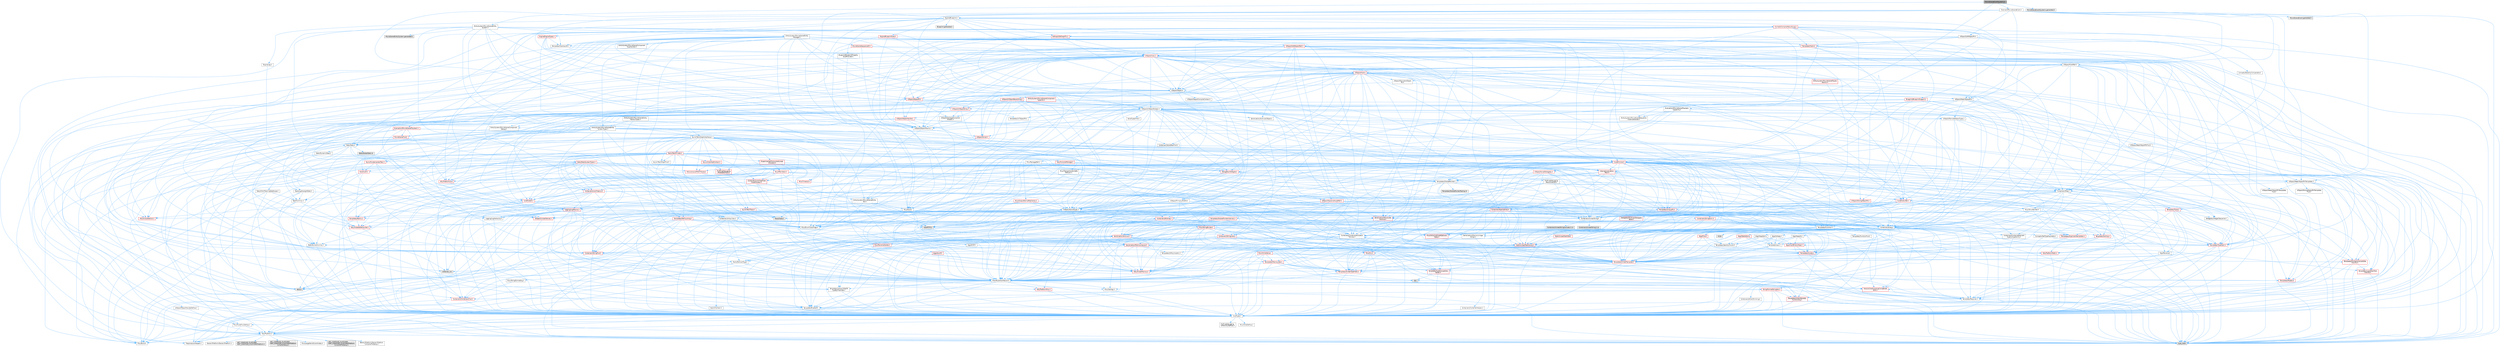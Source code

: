 digraph "MovieSceneEventSystems.h"
{
 // INTERACTIVE_SVG=YES
 // LATEX_PDF_SIZE
  bgcolor="transparent";
  edge [fontname=Helvetica,fontsize=10,labelfontname=Helvetica,labelfontsize=10];
  node [fontname=Helvetica,fontsize=10,shape=box,height=0.2,width=0.4];
  Node1 [id="Node000001",label="MovieSceneEventSystems.h",height=0.2,width=0.4,color="gray40", fillcolor="grey60", style="filled", fontcolor="black",tooltip=" "];
  Node1 -> Node2 [id="edge1_Node000001_Node000002",color="steelblue1",style="solid",tooltip=" "];
  Node2 [id="Node000002",label="EntitySystem/MovieSceneEntity\lSystem.h",height=0.2,width=0.4,color="grey40", fillcolor="white", style="filled",URL="$dd/d4b/MovieSceneEntitySystem_8h.html",tooltip=" "];
  Node2 -> Node3 [id="edge2_Node000002_Node000003",color="steelblue1",style="solid",tooltip=" "];
  Node3 [id="Node000003",label="Async/TaskGraphInterfaces.h",height=0.2,width=0.4,color="grey40", fillcolor="white", style="filled",URL="$d2/d4c/TaskGraphInterfaces_8h.html",tooltip=" "];
  Node3 -> Node4 [id="edge3_Node000003_Node000004",color="steelblue1",style="solid",tooltip=" "];
  Node4 [id="Node000004",label="CoreTypes.h",height=0.2,width=0.4,color="grey40", fillcolor="white", style="filled",URL="$dc/dec/CoreTypes_8h.html",tooltip=" "];
  Node4 -> Node5 [id="edge4_Node000004_Node000005",color="steelblue1",style="solid",tooltip=" "];
  Node5 [id="Node000005",label="HAL/Platform.h",height=0.2,width=0.4,color="grey40", fillcolor="white", style="filled",URL="$d9/dd0/Platform_8h.html",tooltip=" "];
  Node5 -> Node6 [id="edge5_Node000005_Node000006",color="steelblue1",style="solid",tooltip=" "];
  Node6 [id="Node000006",label="Misc/Build.h",height=0.2,width=0.4,color="grey40", fillcolor="white", style="filled",URL="$d3/dbb/Build_8h.html",tooltip=" "];
  Node5 -> Node7 [id="edge6_Node000005_Node000007",color="steelblue1",style="solid",tooltip=" "];
  Node7 [id="Node000007",label="Misc/LargeWorldCoordinates.h",height=0.2,width=0.4,color="grey40", fillcolor="white", style="filled",URL="$d2/dcb/LargeWorldCoordinates_8h.html",tooltip=" "];
  Node5 -> Node8 [id="edge7_Node000005_Node000008",color="steelblue1",style="solid",tooltip=" "];
  Node8 [id="Node000008",label="type_traits",height=0.2,width=0.4,color="grey60", fillcolor="#E0E0E0", style="filled",tooltip=" "];
  Node5 -> Node9 [id="edge8_Node000005_Node000009",color="steelblue1",style="solid",tooltip=" "];
  Node9 [id="Node000009",label="PreprocessorHelpers.h",height=0.2,width=0.4,color="grey40", fillcolor="white", style="filled",URL="$db/ddb/PreprocessorHelpers_8h.html",tooltip=" "];
  Node5 -> Node10 [id="edge9_Node000005_Node000010",color="steelblue1",style="solid",tooltip=" "];
  Node10 [id="Node000010",label="UBT_COMPILED_PLATFORM\l/UBT_COMPILED_PLATFORMPlatform\lCompilerPreSetup.h",height=0.2,width=0.4,color="grey60", fillcolor="#E0E0E0", style="filled",tooltip=" "];
  Node5 -> Node11 [id="edge10_Node000005_Node000011",color="steelblue1",style="solid",tooltip=" "];
  Node11 [id="Node000011",label="GenericPlatform/GenericPlatform\lCompilerPreSetup.h",height=0.2,width=0.4,color="grey40", fillcolor="white", style="filled",URL="$d9/dc8/GenericPlatformCompilerPreSetup_8h.html",tooltip=" "];
  Node5 -> Node12 [id="edge11_Node000005_Node000012",color="steelblue1",style="solid",tooltip=" "];
  Node12 [id="Node000012",label="GenericPlatform/GenericPlatform.h",height=0.2,width=0.4,color="grey40", fillcolor="white", style="filled",URL="$d6/d84/GenericPlatform_8h.html",tooltip=" "];
  Node5 -> Node13 [id="edge12_Node000005_Node000013",color="steelblue1",style="solid",tooltip=" "];
  Node13 [id="Node000013",label="UBT_COMPILED_PLATFORM\l/UBT_COMPILED_PLATFORMPlatform.h",height=0.2,width=0.4,color="grey60", fillcolor="#E0E0E0", style="filled",tooltip=" "];
  Node5 -> Node14 [id="edge13_Node000005_Node000014",color="steelblue1",style="solid",tooltip=" "];
  Node14 [id="Node000014",label="UBT_COMPILED_PLATFORM\l/UBT_COMPILED_PLATFORMPlatform\lCompilerSetup.h",height=0.2,width=0.4,color="grey60", fillcolor="#E0E0E0", style="filled",tooltip=" "];
  Node4 -> Node15 [id="edge14_Node000004_Node000015",color="steelblue1",style="solid",tooltip=" "];
  Node15 [id="Node000015",label="ProfilingDebugging\l/UMemoryDefines.h",height=0.2,width=0.4,color="grey40", fillcolor="white", style="filled",URL="$d2/da2/UMemoryDefines_8h.html",tooltip=" "];
  Node4 -> Node16 [id="edge15_Node000004_Node000016",color="steelblue1",style="solid",tooltip=" "];
  Node16 [id="Node000016",label="Misc/CoreMiscDefines.h",height=0.2,width=0.4,color="grey40", fillcolor="white", style="filled",URL="$da/d38/CoreMiscDefines_8h.html",tooltip=" "];
  Node16 -> Node5 [id="edge16_Node000016_Node000005",color="steelblue1",style="solid",tooltip=" "];
  Node16 -> Node9 [id="edge17_Node000016_Node000009",color="steelblue1",style="solid",tooltip=" "];
  Node4 -> Node17 [id="edge18_Node000004_Node000017",color="steelblue1",style="solid",tooltip=" "];
  Node17 [id="Node000017",label="Misc/CoreDefines.h",height=0.2,width=0.4,color="grey40", fillcolor="white", style="filled",URL="$d3/dd2/CoreDefines_8h.html",tooltip=" "];
  Node3 -> Node18 [id="edge19_Node000003_Node000018",color="steelblue1",style="solid",tooltip=" "];
  Node18 [id="Node000018",label="Misc/AssertionMacros.h",height=0.2,width=0.4,color="grey40", fillcolor="white", style="filled",URL="$d0/dfa/AssertionMacros_8h.html",tooltip=" "];
  Node18 -> Node4 [id="edge20_Node000018_Node000004",color="steelblue1",style="solid",tooltip=" "];
  Node18 -> Node5 [id="edge21_Node000018_Node000005",color="steelblue1",style="solid",tooltip=" "];
  Node18 -> Node19 [id="edge22_Node000018_Node000019",color="steelblue1",style="solid",tooltip=" "];
  Node19 [id="Node000019",label="HAL/PlatformMisc.h",height=0.2,width=0.4,color="red", fillcolor="#FFF0F0", style="filled",URL="$d0/df5/PlatformMisc_8h.html",tooltip=" "];
  Node19 -> Node4 [id="edge23_Node000019_Node000004",color="steelblue1",style="solid",tooltip=" "];
  Node18 -> Node9 [id="edge24_Node000018_Node000009",color="steelblue1",style="solid",tooltip=" "];
  Node18 -> Node55 [id="edge25_Node000018_Node000055",color="steelblue1",style="solid",tooltip=" "];
  Node55 [id="Node000055",label="Templates/EnableIf.h",height=0.2,width=0.4,color="grey40", fillcolor="white", style="filled",URL="$d7/d60/EnableIf_8h.html",tooltip=" "];
  Node55 -> Node4 [id="edge26_Node000055_Node000004",color="steelblue1",style="solid",tooltip=" "];
  Node18 -> Node56 [id="edge27_Node000018_Node000056",color="steelblue1",style="solid",tooltip=" "];
  Node56 [id="Node000056",label="Templates/IsArrayOrRefOf\lTypeByPredicate.h",height=0.2,width=0.4,color="grey40", fillcolor="white", style="filled",URL="$d6/da1/IsArrayOrRefOfTypeByPredicate_8h.html",tooltip=" "];
  Node56 -> Node4 [id="edge28_Node000056_Node000004",color="steelblue1",style="solid",tooltip=" "];
  Node18 -> Node57 [id="edge29_Node000018_Node000057",color="steelblue1",style="solid",tooltip=" "];
  Node57 [id="Node000057",label="Templates/IsValidVariadic\lFunctionArg.h",height=0.2,width=0.4,color="red", fillcolor="#FFF0F0", style="filled",URL="$d0/dc8/IsValidVariadicFunctionArg_8h.html",tooltip=" "];
  Node57 -> Node4 [id="edge30_Node000057_Node000004",color="steelblue1",style="solid",tooltip=" "];
  Node57 -> Node8 [id="edge31_Node000057_Node000008",color="steelblue1",style="solid",tooltip=" "];
  Node18 -> Node59 [id="edge32_Node000018_Node000059",color="steelblue1",style="solid",tooltip=" "];
  Node59 [id="Node000059",label="Traits/IsCharEncodingCompatible\lWith.h",height=0.2,width=0.4,color="red", fillcolor="#FFF0F0", style="filled",URL="$df/dd1/IsCharEncodingCompatibleWith_8h.html",tooltip=" "];
  Node59 -> Node8 [id="edge33_Node000059_Node000008",color="steelblue1",style="solid",tooltip=" "];
  Node18 -> Node61 [id="edge34_Node000018_Node000061",color="steelblue1",style="solid",tooltip=" "];
  Node61 [id="Node000061",label="Misc/VarArgs.h",height=0.2,width=0.4,color="grey40", fillcolor="white", style="filled",URL="$d5/d6f/VarArgs_8h.html",tooltip=" "];
  Node61 -> Node4 [id="edge35_Node000061_Node000004",color="steelblue1",style="solid",tooltip=" "];
  Node18 -> Node62 [id="edge36_Node000018_Node000062",color="steelblue1",style="solid",tooltip=" "];
  Node62 [id="Node000062",label="String/FormatStringSan.h",height=0.2,width=0.4,color="red", fillcolor="#FFF0F0", style="filled",URL="$d3/d8b/FormatStringSan_8h.html",tooltip=" "];
  Node62 -> Node8 [id="edge37_Node000062_Node000008",color="steelblue1",style="solid",tooltip=" "];
  Node62 -> Node4 [id="edge38_Node000062_Node000004",color="steelblue1",style="solid",tooltip=" "];
  Node62 -> Node63 [id="edge39_Node000062_Node000063",color="steelblue1",style="solid",tooltip=" "];
  Node63 [id="Node000063",label="Templates/Requires.h",height=0.2,width=0.4,color="grey40", fillcolor="white", style="filled",URL="$dc/d96/Requires_8h.html",tooltip=" "];
  Node63 -> Node55 [id="edge40_Node000063_Node000055",color="steelblue1",style="solid",tooltip=" "];
  Node63 -> Node8 [id="edge41_Node000063_Node000008",color="steelblue1",style="solid",tooltip=" "];
  Node62 -> Node57 [id="edge42_Node000062_Node000057",color="steelblue1",style="solid",tooltip=" "];
  Node62 -> Node27 [id="edge43_Node000062_Node000027",color="steelblue1",style="solid",tooltip=" "];
  Node27 [id="Node000027",label="Containers/ContainersFwd.h",height=0.2,width=0.4,color="red", fillcolor="#FFF0F0", style="filled",URL="$d4/d0a/ContainersFwd_8h.html",tooltip=" "];
  Node27 -> Node5 [id="edge44_Node000027_Node000005",color="steelblue1",style="solid",tooltip=" "];
  Node27 -> Node4 [id="edge45_Node000027_Node000004",color="steelblue1",style="solid",tooltip=" "];
  Node18 -> Node68 [id="edge46_Node000018_Node000068",color="steelblue1",style="solid",tooltip=" "];
  Node68 [id="Node000068",label="atomic",height=0.2,width=0.4,color="grey60", fillcolor="#E0E0E0", style="filled",tooltip=" "];
  Node3 -> Node69 [id="edge47_Node000003_Node000069",color="steelblue1",style="solid",tooltip=" "];
  Node69 [id="Node000069",label="Containers/ContainerAllocation\lPolicies.h",height=0.2,width=0.4,color="grey40", fillcolor="white", style="filled",URL="$d7/dff/ContainerAllocationPolicies_8h.html",tooltip=" "];
  Node69 -> Node4 [id="edge48_Node000069_Node000004",color="steelblue1",style="solid",tooltip=" "];
  Node69 -> Node70 [id="edge49_Node000069_Node000070",color="steelblue1",style="solid",tooltip=" "];
  Node70 [id="Node000070",label="Containers/ContainerHelpers.h",height=0.2,width=0.4,color="grey40", fillcolor="white", style="filled",URL="$d7/d33/ContainerHelpers_8h.html",tooltip=" "];
  Node70 -> Node4 [id="edge50_Node000070_Node000004",color="steelblue1",style="solid",tooltip=" "];
  Node69 -> Node69 [id="edge51_Node000069_Node000069",color="steelblue1",style="solid",tooltip=" "];
  Node69 -> Node71 [id="edge52_Node000069_Node000071",color="steelblue1",style="solid",tooltip=" "];
  Node71 [id="Node000071",label="HAL/PlatformMath.h",height=0.2,width=0.4,color="red", fillcolor="#FFF0F0", style="filled",URL="$dc/d53/PlatformMath_8h.html",tooltip=" "];
  Node71 -> Node4 [id="edge53_Node000071_Node000004",color="steelblue1",style="solid",tooltip=" "];
  Node69 -> Node90 [id="edge54_Node000069_Node000090",color="steelblue1",style="solid",tooltip=" "];
  Node90 [id="Node000090",label="HAL/UnrealMemory.h",height=0.2,width=0.4,color="red", fillcolor="#FFF0F0", style="filled",URL="$d9/d96/UnrealMemory_8h.html",tooltip=" "];
  Node90 -> Node4 [id="edge55_Node000090_Node000004",color="steelblue1",style="solid",tooltip=" "];
  Node69 -> Node41 [id="edge56_Node000069_Node000041",color="steelblue1",style="solid",tooltip=" "];
  Node41 [id="Node000041",label="Math/NumericLimits.h",height=0.2,width=0.4,color="grey40", fillcolor="white", style="filled",URL="$df/d1b/NumericLimits_8h.html",tooltip=" "];
  Node41 -> Node4 [id="edge57_Node000041_Node000004",color="steelblue1",style="solid",tooltip=" "];
  Node69 -> Node18 [id="edge58_Node000069_Node000018",color="steelblue1",style="solid",tooltip=" "];
  Node69 -> Node107 [id="edge59_Node000069_Node000107",color="steelblue1",style="solid",tooltip=" "];
  Node107 [id="Node000107",label="Templates/IsPolymorphic.h",height=0.2,width=0.4,color="grey40", fillcolor="white", style="filled",URL="$dc/d20/IsPolymorphic_8h.html",tooltip=" "];
  Node69 -> Node108 [id="edge60_Node000069_Node000108",color="steelblue1",style="solid",tooltip=" "];
  Node108 [id="Node000108",label="Templates/MemoryOps.h",height=0.2,width=0.4,color="red", fillcolor="#FFF0F0", style="filled",URL="$db/dea/MemoryOps_8h.html",tooltip=" "];
  Node108 -> Node4 [id="edge61_Node000108_Node000004",color="steelblue1",style="solid",tooltip=" "];
  Node108 -> Node90 [id="edge62_Node000108_Node000090",color="steelblue1",style="solid",tooltip=" "];
  Node108 -> Node63 [id="edge63_Node000108_Node000063",color="steelblue1",style="solid",tooltip=" "];
  Node108 -> Node77 [id="edge64_Node000108_Node000077",color="steelblue1",style="solid",tooltip=" "];
  Node77 [id="Node000077",label="Templates/UnrealTypeTraits.h",height=0.2,width=0.4,color="red", fillcolor="#FFF0F0", style="filled",URL="$d2/d2d/UnrealTypeTraits_8h.html",tooltip=" "];
  Node77 -> Node4 [id="edge65_Node000077_Node000004",color="steelblue1",style="solid",tooltip=" "];
  Node77 -> Node18 [id="edge66_Node000077_Node000018",color="steelblue1",style="solid",tooltip=" "];
  Node77 -> Node55 [id="edge67_Node000077_Node000055",color="steelblue1",style="solid",tooltip=" "];
  Node77 -> Node80 [id="edge68_Node000077_Node000080",color="steelblue1",style="solid",tooltip=" "];
  Node80 [id="Node000080",label="Templates/Models.h",height=0.2,width=0.4,color="red", fillcolor="#FFF0F0", style="filled",URL="$d3/d0c/Models_8h.html",tooltip=" "];
  Node108 -> Node32 [id="edge69_Node000108_Node000032",color="steelblue1",style="solid",tooltip=" "];
  Node32 [id="Node000032",label="new",height=0.2,width=0.4,color="grey60", fillcolor="#E0E0E0", style="filled",tooltip=" "];
  Node108 -> Node8 [id="edge70_Node000108_Node000008",color="steelblue1",style="solid",tooltip=" "];
  Node69 -> Node87 [id="edge71_Node000069_Node000087",color="steelblue1",style="solid",tooltip=" "];
  Node87 [id="Node000087",label="Templates/TypeCompatible\lBytes.h",height=0.2,width=0.4,color="red", fillcolor="#FFF0F0", style="filled",URL="$df/d0a/TypeCompatibleBytes_8h.html",tooltip=" "];
  Node87 -> Node4 [id="edge72_Node000087_Node000004",color="steelblue1",style="solid",tooltip=" "];
  Node87 -> Node32 [id="edge73_Node000087_Node000032",color="steelblue1",style="solid",tooltip=" "];
  Node87 -> Node8 [id="edge74_Node000087_Node000008",color="steelblue1",style="solid",tooltip=" "];
  Node69 -> Node8 [id="edge75_Node000069_Node000008",color="steelblue1",style="solid",tooltip=" "];
  Node3 -> Node110 [id="edge76_Node000003_Node000110",color="steelblue1",style="solid",tooltip=" "];
  Node110 [id="Node000110",label="Containers/Array.h",height=0.2,width=0.4,color="grey40", fillcolor="white", style="filled",URL="$df/dd0/Array_8h.html",tooltip=" "];
  Node110 -> Node4 [id="edge77_Node000110_Node000004",color="steelblue1",style="solid",tooltip=" "];
  Node110 -> Node18 [id="edge78_Node000110_Node000018",color="steelblue1",style="solid",tooltip=" "];
  Node110 -> Node111 [id="edge79_Node000110_Node000111",color="steelblue1",style="solid",tooltip=" "];
  Node111 [id="Node000111",label="Misc/IntrusiveUnsetOptional\lState.h",height=0.2,width=0.4,color="red", fillcolor="#FFF0F0", style="filled",URL="$d2/d0a/IntrusiveUnsetOptionalState_8h.html",tooltip=" "];
  Node110 -> Node113 [id="edge80_Node000110_Node000113",color="steelblue1",style="solid",tooltip=" "];
  Node113 [id="Node000113",label="Misc/ReverseIterate.h",height=0.2,width=0.4,color="red", fillcolor="#FFF0F0", style="filled",URL="$db/de3/ReverseIterate_8h.html",tooltip=" "];
  Node113 -> Node5 [id="edge81_Node000113_Node000005",color="steelblue1",style="solid",tooltip=" "];
  Node110 -> Node90 [id="edge82_Node000110_Node000090",color="steelblue1",style="solid",tooltip=" "];
  Node110 -> Node77 [id="edge83_Node000110_Node000077",color="steelblue1",style="solid",tooltip=" "];
  Node110 -> Node115 [id="edge84_Node000110_Node000115",color="steelblue1",style="solid",tooltip=" "];
  Node115 [id="Node000115",label="Templates/UnrealTemplate.h",height=0.2,width=0.4,color="red", fillcolor="#FFF0F0", style="filled",URL="$d4/d24/UnrealTemplate_8h.html",tooltip=" "];
  Node115 -> Node4 [id="edge85_Node000115_Node000004",color="steelblue1",style="solid",tooltip=" "];
  Node115 -> Node90 [id="edge86_Node000115_Node000090",color="steelblue1",style="solid",tooltip=" "];
  Node115 -> Node77 [id="edge87_Node000115_Node000077",color="steelblue1",style="solid",tooltip=" "];
  Node115 -> Node63 [id="edge88_Node000115_Node000063",color="steelblue1",style="solid",tooltip=" "];
  Node115 -> Node87 [id="edge89_Node000115_Node000087",color="steelblue1",style="solid",tooltip=" "];
  Node115 -> Node8 [id="edge90_Node000115_Node000008",color="steelblue1",style="solid",tooltip=" "];
  Node110 -> Node118 [id="edge91_Node000110_Node000118",color="steelblue1",style="solid",tooltip=" "];
  Node118 [id="Node000118",label="Containers/AllowShrinking.h",height=0.2,width=0.4,color="grey40", fillcolor="white", style="filled",URL="$d7/d1a/AllowShrinking_8h.html",tooltip=" "];
  Node118 -> Node4 [id="edge92_Node000118_Node000004",color="steelblue1",style="solid",tooltip=" "];
  Node110 -> Node69 [id="edge93_Node000110_Node000069",color="steelblue1",style="solid",tooltip=" "];
  Node110 -> Node119 [id="edge94_Node000110_Node000119",color="steelblue1",style="solid",tooltip=" "];
  Node119 [id="Node000119",label="Containers/ContainerElement\lTypeCompatibility.h",height=0.2,width=0.4,color="grey40", fillcolor="white", style="filled",URL="$df/ddf/ContainerElementTypeCompatibility_8h.html",tooltip=" "];
  Node119 -> Node4 [id="edge95_Node000119_Node000004",color="steelblue1",style="solid",tooltip=" "];
  Node119 -> Node77 [id="edge96_Node000119_Node000077",color="steelblue1",style="solid",tooltip=" "];
  Node110 -> Node120 [id="edge97_Node000110_Node000120",color="steelblue1",style="solid",tooltip=" "];
  Node120 [id="Node000120",label="Serialization/Archive.h",height=0.2,width=0.4,color="red", fillcolor="#FFF0F0", style="filled",URL="$d7/d3b/Archive_8h.html",tooltip=" "];
  Node120 -> Node4 [id="edge98_Node000120_Node000004",color="steelblue1",style="solid",tooltip=" "];
  Node120 -> Node18 [id="edge99_Node000120_Node000018",color="steelblue1",style="solid",tooltip=" "];
  Node120 -> Node6 [id="edge100_Node000120_Node000006",color="steelblue1",style="solid",tooltip=" "];
  Node120 -> Node61 [id="edge101_Node000120_Node000061",color="steelblue1",style="solid",tooltip=" "];
  Node120 -> Node55 [id="edge102_Node000120_Node000055",color="steelblue1",style="solid",tooltip=" "];
  Node120 -> Node56 [id="edge103_Node000120_Node000056",color="steelblue1",style="solid",tooltip=" "];
  Node120 -> Node57 [id="edge104_Node000120_Node000057",color="steelblue1",style="solid",tooltip=" "];
  Node120 -> Node115 [id="edge105_Node000120_Node000115",color="steelblue1",style="solid",tooltip=" "];
  Node120 -> Node59 [id="edge106_Node000120_Node000059",color="steelblue1",style="solid",tooltip=" "];
  Node110 -> Node130 [id="edge107_Node000110_Node000130",color="steelblue1",style="solid",tooltip=" "];
  Node130 [id="Node000130",label="Serialization/MemoryImage\lWriter.h",height=0.2,width=0.4,color="grey40", fillcolor="white", style="filled",URL="$d0/d08/MemoryImageWriter_8h.html",tooltip=" "];
  Node130 -> Node4 [id="edge108_Node000130_Node000004",color="steelblue1",style="solid",tooltip=" "];
  Node130 -> Node131 [id="edge109_Node000130_Node000131",color="steelblue1",style="solid",tooltip=" "];
  Node131 [id="Node000131",label="Serialization/MemoryLayout.h",height=0.2,width=0.4,color="red", fillcolor="#FFF0F0", style="filled",URL="$d7/d66/MemoryLayout_8h.html",tooltip=" "];
  Node131 -> Node21 [id="edge110_Node000131_Node000021",color="steelblue1",style="solid",tooltip=" "];
  Node21 [id="Node000021",label="Containers/StringFwd.h",height=0.2,width=0.4,color="red", fillcolor="#FFF0F0", style="filled",URL="$df/d37/StringFwd_8h.html",tooltip=" "];
  Node21 -> Node4 [id="edge111_Node000021_Node000004",color="steelblue1",style="solid",tooltip=" "];
  Node21 -> Node22 [id="edge112_Node000021_Node000022",color="steelblue1",style="solid",tooltip=" "];
  Node22 [id="Node000022",label="Traits/ElementType.h",height=0.2,width=0.4,color="grey40", fillcolor="white", style="filled",URL="$d5/d4f/ElementType_8h.html",tooltip=" "];
  Node22 -> Node5 [id="edge113_Node000022_Node000005",color="steelblue1",style="solid",tooltip=" "];
  Node22 -> Node23 [id="edge114_Node000022_Node000023",color="steelblue1",style="solid",tooltip=" "];
  Node23 [id="Node000023",label="initializer_list",height=0.2,width=0.4,color="grey60", fillcolor="#E0E0E0", style="filled",tooltip=" "];
  Node22 -> Node8 [id="edge115_Node000022_Node000008",color="steelblue1",style="solid",tooltip=" "];
  Node131 -> Node90 [id="edge116_Node000131_Node000090",color="steelblue1",style="solid",tooltip=" "];
  Node131 -> Node55 [id="edge117_Node000131_Node000055",color="steelblue1",style="solid",tooltip=" "];
  Node131 -> Node107 [id="edge118_Node000131_Node000107",color="steelblue1",style="solid",tooltip=" "];
  Node131 -> Node80 [id="edge119_Node000131_Node000080",color="steelblue1",style="solid",tooltip=" "];
  Node131 -> Node115 [id="edge120_Node000131_Node000115",color="steelblue1",style="solid",tooltip=" "];
  Node110 -> Node144 [id="edge121_Node000110_Node000144",color="steelblue1",style="solid",tooltip=" "];
  Node144 [id="Node000144",label="Algo/Heapify.h",height=0.2,width=0.4,color="grey40", fillcolor="white", style="filled",URL="$d0/d2a/Heapify_8h.html",tooltip=" "];
  Node144 -> Node145 [id="edge122_Node000144_Node000145",color="steelblue1",style="solid",tooltip=" "];
  Node145 [id="Node000145",label="Algo/Impl/BinaryHeap.h",height=0.2,width=0.4,color="red", fillcolor="#FFF0F0", style="filled",URL="$d7/da3/Algo_2Impl_2BinaryHeap_8h.html",tooltip=" "];
  Node145 -> Node146 [id="edge123_Node000145_Node000146",color="steelblue1",style="solid",tooltip=" "];
  Node146 [id="Node000146",label="Templates/Invoke.h",height=0.2,width=0.4,color="red", fillcolor="#FFF0F0", style="filled",URL="$d7/deb/Invoke_8h.html",tooltip=" "];
  Node146 -> Node4 [id="edge124_Node000146_Node000004",color="steelblue1",style="solid",tooltip=" "];
  Node146 -> Node115 [id="edge125_Node000146_Node000115",color="steelblue1",style="solid",tooltip=" "];
  Node146 -> Node8 [id="edge126_Node000146_Node000008",color="steelblue1",style="solid",tooltip=" "];
  Node145 -> Node8 [id="edge127_Node000145_Node000008",color="steelblue1",style="solid",tooltip=" "];
  Node144 -> Node150 [id="edge128_Node000144_Node000150",color="steelblue1",style="solid",tooltip=" "];
  Node150 [id="Node000150",label="Templates/IdentityFunctor.h",height=0.2,width=0.4,color="grey40", fillcolor="white", style="filled",URL="$d7/d2e/IdentityFunctor_8h.html",tooltip=" "];
  Node150 -> Node5 [id="edge129_Node000150_Node000005",color="steelblue1",style="solid",tooltip=" "];
  Node144 -> Node146 [id="edge130_Node000144_Node000146",color="steelblue1",style="solid",tooltip=" "];
  Node144 -> Node151 [id="edge131_Node000144_Node000151",color="steelblue1",style="solid",tooltip=" "];
  Node151 [id="Node000151",label="Templates/Less.h",height=0.2,width=0.4,color="grey40", fillcolor="white", style="filled",URL="$de/dc8/Less_8h.html",tooltip=" "];
  Node151 -> Node4 [id="edge132_Node000151_Node000004",color="steelblue1",style="solid",tooltip=" "];
  Node151 -> Node115 [id="edge133_Node000151_Node000115",color="steelblue1",style="solid",tooltip=" "];
  Node144 -> Node115 [id="edge134_Node000144_Node000115",color="steelblue1",style="solid",tooltip=" "];
  Node110 -> Node152 [id="edge135_Node000110_Node000152",color="steelblue1",style="solid",tooltip=" "];
  Node152 [id="Node000152",label="Algo/HeapSort.h",height=0.2,width=0.4,color="grey40", fillcolor="white", style="filled",URL="$d3/d92/HeapSort_8h.html",tooltip=" "];
  Node152 -> Node145 [id="edge136_Node000152_Node000145",color="steelblue1",style="solid",tooltip=" "];
  Node152 -> Node150 [id="edge137_Node000152_Node000150",color="steelblue1",style="solid",tooltip=" "];
  Node152 -> Node151 [id="edge138_Node000152_Node000151",color="steelblue1",style="solid",tooltip=" "];
  Node152 -> Node115 [id="edge139_Node000152_Node000115",color="steelblue1",style="solid",tooltip=" "];
  Node110 -> Node153 [id="edge140_Node000110_Node000153",color="steelblue1",style="solid",tooltip=" "];
  Node153 [id="Node000153",label="Algo/IsHeap.h",height=0.2,width=0.4,color="grey40", fillcolor="white", style="filled",URL="$de/d32/IsHeap_8h.html",tooltip=" "];
  Node153 -> Node145 [id="edge141_Node000153_Node000145",color="steelblue1",style="solid",tooltip=" "];
  Node153 -> Node150 [id="edge142_Node000153_Node000150",color="steelblue1",style="solid",tooltip=" "];
  Node153 -> Node146 [id="edge143_Node000153_Node000146",color="steelblue1",style="solid",tooltip=" "];
  Node153 -> Node151 [id="edge144_Node000153_Node000151",color="steelblue1",style="solid",tooltip=" "];
  Node153 -> Node115 [id="edge145_Node000153_Node000115",color="steelblue1",style="solid",tooltip=" "];
  Node110 -> Node145 [id="edge146_Node000110_Node000145",color="steelblue1",style="solid",tooltip=" "];
  Node110 -> Node154 [id="edge147_Node000110_Node000154",color="steelblue1",style="solid",tooltip=" "];
  Node154 [id="Node000154",label="Algo/StableSort.h",height=0.2,width=0.4,color="red", fillcolor="#FFF0F0", style="filled",URL="$d7/d3c/StableSort_8h.html",tooltip=" "];
  Node154 -> Node150 [id="edge148_Node000154_Node000150",color="steelblue1",style="solid",tooltip=" "];
  Node154 -> Node146 [id="edge149_Node000154_Node000146",color="steelblue1",style="solid",tooltip=" "];
  Node154 -> Node151 [id="edge150_Node000154_Node000151",color="steelblue1",style="solid",tooltip=" "];
  Node154 -> Node115 [id="edge151_Node000154_Node000115",color="steelblue1",style="solid",tooltip=" "];
  Node110 -> Node157 [id="edge152_Node000110_Node000157",color="steelblue1",style="solid",tooltip=" "];
  Node157 [id="Node000157",label="Concepts/GetTypeHashable.h",height=0.2,width=0.4,color="grey40", fillcolor="white", style="filled",URL="$d3/da2/GetTypeHashable_8h.html",tooltip=" "];
  Node157 -> Node4 [id="edge153_Node000157_Node000004",color="steelblue1",style="solid",tooltip=" "];
  Node157 -> Node135 [id="edge154_Node000157_Node000135",color="steelblue1",style="solid",tooltip=" "];
  Node135 [id="Node000135",label="Templates/TypeHash.h",height=0.2,width=0.4,color="red", fillcolor="#FFF0F0", style="filled",URL="$d1/d62/TypeHash_8h.html",tooltip=" "];
  Node135 -> Node4 [id="edge155_Node000135_Node000004",color="steelblue1",style="solid",tooltip=" "];
  Node135 -> Node63 [id="edge156_Node000135_Node000063",color="steelblue1",style="solid",tooltip=" "];
  Node135 -> Node136 [id="edge157_Node000135_Node000136",color="steelblue1",style="solid",tooltip=" "];
  Node136 [id="Node000136",label="Misc/Crc.h",height=0.2,width=0.4,color="red", fillcolor="#FFF0F0", style="filled",URL="$d4/dd2/Crc_8h.html",tooltip=" "];
  Node136 -> Node4 [id="edge158_Node000136_Node000004",color="steelblue1",style="solid",tooltip=" "];
  Node136 -> Node18 [id="edge159_Node000136_Node000018",color="steelblue1",style="solid",tooltip=" "];
  Node136 -> Node77 [id="edge160_Node000136_Node000077",color="steelblue1",style="solid",tooltip=" "];
  Node135 -> Node8 [id="edge161_Node000135_Node000008",color="steelblue1",style="solid",tooltip=" "];
  Node110 -> Node150 [id="edge162_Node000110_Node000150",color="steelblue1",style="solid",tooltip=" "];
  Node110 -> Node146 [id="edge163_Node000110_Node000146",color="steelblue1",style="solid",tooltip=" "];
  Node110 -> Node151 [id="edge164_Node000110_Node000151",color="steelblue1",style="solid",tooltip=" "];
  Node110 -> Node158 [id="edge165_Node000110_Node000158",color="steelblue1",style="solid",tooltip=" "];
  Node158 [id="Node000158",label="Templates/LosesQualifiers\lFromTo.h",height=0.2,width=0.4,color="red", fillcolor="#FFF0F0", style="filled",URL="$d2/db3/LosesQualifiersFromTo_8h.html",tooltip=" "];
  Node158 -> Node8 [id="edge166_Node000158_Node000008",color="steelblue1",style="solid",tooltip=" "];
  Node110 -> Node63 [id="edge167_Node000110_Node000063",color="steelblue1",style="solid",tooltip=" "];
  Node110 -> Node159 [id="edge168_Node000110_Node000159",color="steelblue1",style="solid",tooltip=" "];
  Node159 [id="Node000159",label="Templates/Sorting.h",height=0.2,width=0.4,color="red", fillcolor="#FFF0F0", style="filled",URL="$d3/d9e/Sorting_8h.html",tooltip=" "];
  Node159 -> Node4 [id="edge169_Node000159_Node000004",color="steelblue1",style="solid",tooltip=" "];
  Node159 -> Node71 [id="edge170_Node000159_Node000071",color="steelblue1",style="solid",tooltip=" "];
  Node159 -> Node151 [id="edge171_Node000159_Node000151",color="steelblue1",style="solid",tooltip=" "];
  Node110 -> Node163 [id="edge172_Node000110_Node000163",color="steelblue1",style="solid",tooltip=" "];
  Node163 [id="Node000163",label="Templates/AlignmentTemplates.h",height=0.2,width=0.4,color="red", fillcolor="#FFF0F0", style="filled",URL="$dd/d32/AlignmentTemplates_8h.html",tooltip=" "];
  Node163 -> Node4 [id="edge173_Node000163_Node000004",color="steelblue1",style="solid",tooltip=" "];
  Node110 -> Node22 [id="edge174_Node000110_Node000022",color="steelblue1",style="solid",tooltip=" "];
  Node110 -> Node88 [id="edge175_Node000110_Node000088",color="steelblue1",style="solid",tooltip=" "];
  Node88 [id="Node000088",label="limits",height=0.2,width=0.4,color="grey60", fillcolor="#E0E0E0", style="filled",tooltip=" "];
  Node110 -> Node8 [id="edge176_Node000110_Node000008",color="steelblue1",style="solid",tooltip=" "];
  Node3 -> Node164 [id="edge177_Node000003_Node000164",color="steelblue1",style="solid",tooltip=" "];
  Node164 [id="Node000164",label="Containers/UnrealString.h",height=0.2,width=0.4,color="grey40", fillcolor="white", style="filled",URL="$d5/dba/UnrealString_8h.html",tooltip=" "];
  Node164 -> Node165 [id="edge178_Node000164_Node000165",color="steelblue1",style="solid",tooltip=" "];
  Node165 [id="Node000165",label="Containers/UnrealStringIncludes.h.inl",height=0.2,width=0.4,color="grey60", fillcolor="#E0E0E0", style="filled",tooltip=" "];
  Node164 -> Node166 [id="edge179_Node000164_Node000166",color="steelblue1",style="solid",tooltip=" "];
  Node166 [id="Node000166",label="Containers/UnrealString.h.inl",height=0.2,width=0.4,color="grey60", fillcolor="#E0E0E0", style="filled",tooltip=" "];
  Node164 -> Node167 [id="edge180_Node000164_Node000167",color="steelblue1",style="solid",tooltip=" "];
  Node167 [id="Node000167",label="Misc/StringFormatArg.h",height=0.2,width=0.4,color="grey40", fillcolor="white", style="filled",URL="$d2/d16/StringFormatArg_8h.html",tooltip=" "];
  Node167 -> Node27 [id="edge181_Node000167_Node000027",color="steelblue1",style="solid",tooltip=" "];
  Node3 -> Node168 [id="edge182_Node000003_Node000168",color="steelblue1",style="solid",tooltip=" "];
  Node168 [id="Node000168",label="Templates/Function.h",height=0.2,width=0.4,color="grey40", fillcolor="white", style="filled",URL="$df/df5/Function_8h.html",tooltip=" "];
  Node168 -> Node4 [id="edge183_Node000168_Node000004",color="steelblue1",style="solid",tooltip=" "];
  Node168 -> Node18 [id="edge184_Node000168_Node000018",color="steelblue1",style="solid",tooltip=" "];
  Node168 -> Node111 [id="edge185_Node000168_Node000111",color="steelblue1",style="solid",tooltip=" "];
  Node168 -> Node90 [id="edge186_Node000168_Node000090",color="steelblue1",style="solid",tooltip=" "];
  Node168 -> Node169 [id="edge187_Node000168_Node000169",color="steelblue1",style="solid",tooltip=" "];
  Node169 [id="Node000169",label="Templates/FunctionFwd.h",height=0.2,width=0.4,color="grey40", fillcolor="white", style="filled",URL="$d6/d54/FunctionFwd_8h.html",tooltip=" "];
  Node168 -> Node77 [id="edge188_Node000168_Node000077",color="steelblue1",style="solid",tooltip=" "];
  Node168 -> Node146 [id="edge189_Node000168_Node000146",color="steelblue1",style="solid",tooltip=" "];
  Node168 -> Node115 [id="edge190_Node000168_Node000115",color="steelblue1",style="solid",tooltip=" "];
  Node168 -> Node63 [id="edge191_Node000168_Node000063",color="steelblue1",style="solid",tooltip=" "];
  Node168 -> Node162 [id="edge192_Node000168_Node000162",color="steelblue1",style="solid",tooltip=" "];
  Node162 [id="Node000162",label="Math/UnrealMathUtility.h",height=0.2,width=0.4,color="red", fillcolor="#FFF0F0", style="filled",URL="$db/db8/UnrealMathUtility_8h.html",tooltip=" "];
  Node162 -> Node4 [id="edge193_Node000162_Node000004",color="steelblue1",style="solid",tooltip=" "];
  Node162 -> Node18 [id="edge194_Node000162_Node000018",color="steelblue1",style="solid",tooltip=" "];
  Node162 -> Node71 [id="edge195_Node000162_Node000071",color="steelblue1",style="solid",tooltip=" "];
  Node162 -> Node63 [id="edge196_Node000162_Node000063",color="steelblue1",style="solid",tooltip=" "];
  Node168 -> Node32 [id="edge197_Node000168_Node000032",color="steelblue1",style="solid",tooltip=" "];
  Node168 -> Node8 [id="edge198_Node000168_Node000008",color="steelblue1",style="solid",tooltip=" "];
  Node3 -> Node170 [id="edge199_Node000003_Node000170",color="steelblue1",style="solid",tooltip=" "];
  Node170 [id="Node000170",label="Delegates/Delegate.h",height=0.2,width=0.4,color="red", fillcolor="#FFF0F0", style="filled",URL="$d4/d80/Delegate_8h.html",tooltip=" "];
  Node170 -> Node4 [id="edge200_Node000170_Node000004",color="steelblue1",style="solid",tooltip=" "];
  Node170 -> Node18 [id="edge201_Node000170_Node000018",color="steelblue1",style="solid",tooltip=" "];
  Node170 -> Node171 [id="edge202_Node000170_Node000171",color="steelblue1",style="solid",tooltip=" "];
  Node171 [id="Node000171",label="UObject/NameTypes.h",height=0.2,width=0.4,color="grey40", fillcolor="white", style="filled",URL="$d6/d35/NameTypes_8h.html",tooltip=" "];
  Node171 -> Node4 [id="edge203_Node000171_Node000004",color="steelblue1",style="solid",tooltip=" "];
  Node171 -> Node18 [id="edge204_Node000171_Node000018",color="steelblue1",style="solid",tooltip=" "];
  Node171 -> Node90 [id="edge205_Node000171_Node000090",color="steelblue1",style="solid",tooltip=" "];
  Node171 -> Node77 [id="edge206_Node000171_Node000077",color="steelblue1",style="solid",tooltip=" "];
  Node171 -> Node115 [id="edge207_Node000171_Node000115",color="steelblue1",style="solid",tooltip=" "];
  Node171 -> Node164 [id="edge208_Node000171_Node000164",color="steelblue1",style="solid",tooltip=" "];
  Node171 -> Node172 [id="edge209_Node000171_Node000172",color="steelblue1",style="solid",tooltip=" "];
  Node172 [id="Node000172",label="HAL/CriticalSection.h",height=0.2,width=0.4,color="red", fillcolor="#FFF0F0", style="filled",URL="$d6/d90/CriticalSection_8h.html",tooltip=" "];
  Node171 -> Node175 [id="edge210_Node000171_Node000175",color="steelblue1",style="solid",tooltip=" "];
  Node175 [id="Node000175",label="Containers/StringConv.h",height=0.2,width=0.4,color="red", fillcolor="#FFF0F0", style="filled",URL="$d3/ddf/StringConv_8h.html",tooltip=" "];
  Node175 -> Node4 [id="edge211_Node000175_Node000004",color="steelblue1",style="solid",tooltip=" "];
  Node175 -> Node18 [id="edge212_Node000175_Node000018",color="steelblue1",style="solid",tooltip=" "];
  Node175 -> Node69 [id="edge213_Node000175_Node000069",color="steelblue1",style="solid",tooltip=" "];
  Node175 -> Node110 [id="edge214_Node000175_Node000110",color="steelblue1",style="solid",tooltip=" "];
  Node175 -> Node115 [id="edge215_Node000175_Node000115",color="steelblue1",style="solid",tooltip=" "];
  Node175 -> Node77 [id="edge216_Node000175_Node000077",color="steelblue1",style="solid",tooltip=" "];
  Node175 -> Node22 [id="edge217_Node000175_Node000022",color="steelblue1",style="solid",tooltip=" "];
  Node175 -> Node59 [id="edge218_Node000175_Node000059",color="steelblue1",style="solid",tooltip=" "];
  Node175 -> Node8 [id="edge219_Node000175_Node000008",color="steelblue1",style="solid",tooltip=" "];
  Node171 -> Node21 [id="edge220_Node000171_Node000021",color="steelblue1",style="solid",tooltip=" "];
  Node171 -> Node177 [id="edge221_Node000171_Node000177",color="steelblue1",style="solid",tooltip=" "];
  Node177 [id="Node000177",label="UObject/UnrealNames.h",height=0.2,width=0.4,color="red", fillcolor="#FFF0F0", style="filled",URL="$d8/db1/UnrealNames_8h.html",tooltip=" "];
  Node177 -> Node4 [id="edge222_Node000177_Node000004",color="steelblue1",style="solid",tooltip=" "];
  Node171 -> Node98 [id="edge223_Node000171_Node000098",color="steelblue1",style="solid",tooltip=" "];
  Node98 [id="Node000098",label="Templates/Atomic.h",height=0.2,width=0.4,color="red", fillcolor="#FFF0F0", style="filled",URL="$d3/d91/Atomic_8h.html",tooltip=" "];
  Node98 -> Node99 [id="edge224_Node000098_Node000099",color="steelblue1",style="solid",tooltip=" "];
  Node99 [id="Node000099",label="HAL/ThreadSafeCounter.h",height=0.2,width=0.4,color="red", fillcolor="#FFF0F0", style="filled",URL="$dc/dc9/ThreadSafeCounter_8h.html",tooltip=" "];
  Node99 -> Node4 [id="edge225_Node000099_Node000004",color="steelblue1",style="solid",tooltip=" "];
  Node98 -> Node68 [id="edge226_Node000098_Node000068",color="steelblue1",style="solid",tooltip=" "];
  Node171 -> Node131 [id="edge227_Node000171_Node000131",color="steelblue1",style="solid",tooltip=" "];
  Node171 -> Node111 [id="edge228_Node000171_Node000111",color="steelblue1",style="solid",tooltip=" "];
  Node171 -> Node179 [id="edge229_Node000171_Node000179",color="steelblue1",style="solid",tooltip=" "];
  Node179 [id="Node000179",label="Misc/StringBuilder.h",height=0.2,width=0.4,color="red", fillcolor="#FFF0F0", style="filled",URL="$d4/d52/StringBuilder_8h.html",tooltip=" "];
  Node179 -> Node21 [id="edge230_Node000179_Node000021",color="steelblue1",style="solid",tooltip=" "];
  Node179 -> Node180 [id="edge231_Node000179_Node000180",color="steelblue1",style="solid",tooltip=" "];
  Node180 [id="Node000180",label="Containers/StringView.h",height=0.2,width=0.4,color="red", fillcolor="#FFF0F0", style="filled",URL="$dd/dea/StringView_8h.html",tooltip=" "];
  Node180 -> Node4 [id="edge232_Node000180_Node000004",color="steelblue1",style="solid",tooltip=" "];
  Node180 -> Node21 [id="edge233_Node000180_Node000021",color="steelblue1",style="solid",tooltip=" "];
  Node180 -> Node90 [id="edge234_Node000180_Node000090",color="steelblue1",style="solid",tooltip=" "];
  Node180 -> Node41 [id="edge235_Node000180_Node000041",color="steelblue1",style="solid",tooltip=" "];
  Node180 -> Node162 [id="edge236_Node000180_Node000162",color="steelblue1",style="solid",tooltip=" "];
  Node180 -> Node136 [id="edge237_Node000180_Node000136",color="steelblue1",style="solid",tooltip=" "];
  Node180 -> Node113 [id="edge238_Node000180_Node000113",color="steelblue1",style="solid",tooltip=" "];
  Node180 -> Node63 [id="edge239_Node000180_Node000063",color="steelblue1",style="solid",tooltip=" "];
  Node180 -> Node115 [id="edge240_Node000180_Node000115",color="steelblue1",style="solid",tooltip=" "];
  Node180 -> Node22 [id="edge241_Node000180_Node000022",color="steelblue1",style="solid",tooltip=" "];
  Node180 -> Node59 [id="edge242_Node000180_Node000059",color="steelblue1",style="solid",tooltip=" "];
  Node180 -> Node8 [id="edge243_Node000180_Node000008",color="steelblue1",style="solid",tooltip=" "];
  Node179 -> Node4 [id="edge244_Node000179_Node000004",color="steelblue1",style="solid",tooltip=" "];
  Node179 -> Node90 [id="edge245_Node000179_Node000090",color="steelblue1",style="solid",tooltip=" "];
  Node179 -> Node18 [id="edge246_Node000179_Node000018",color="steelblue1",style="solid",tooltip=" "];
  Node179 -> Node55 [id="edge247_Node000179_Node000055",color="steelblue1",style="solid",tooltip=" "];
  Node179 -> Node56 [id="edge248_Node000179_Node000056",color="steelblue1",style="solid",tooltip=" "];
  Node179 -> Node57 [id="edge249_Node000179_Node000057",color="steelblue1",style="solid",tooltip=" "];
  Node179 -> Node63 [id="edge250_Node000179_Node000063",color="steelblue1",style="solid",tooltip=" "];
  Node179 -> Node115 [id="edge251_Node000179_Node000115",color="steelblue1",style="solid",tooltip=" "];
  Node179 -> Node77 [id="edge252_Node000179_Node000077",color="steelblue1",style="solid",tooltip=" "];
  Node179 -> Node59 [id="edge253_Node000179_Node000059",color="steelblue1",style="solid",tooltip=" "];
  Node179 -> Node8 [id="edge254_Node000179_Node000008",color="steelblue1",style="solid",tooltip=" "];
  Node171 -> Node54 [id="edge255_Node000171_Node000054",color="steelblue1",style="solid",tooltip=" "];
  Node54 [id="Node000054",label="Trace/Trace.h",height=0.2,width=0.4,color="grey60", fillcolor="#E0E0E0", style="filled",tooltip=" "];
  Node170 -> Node185 [id="edge256_Node000170_Node000185",color="steelblue1",style="solid",tooltip=" "];
  Node185 [id="Node000185",label="Templates/SharedPointer.h",height=0.2,width=0.4,color="grey40", fillcolor="white", style="filled",URL="$d2/d17/SharedPointer_8h.html",tooltip=" "];
  Node185 -> Node4 [id="edge257_Node000185_Node000004",color="steelblue1",style="solid",tooltip=" "];
  Node185 -> Node111 [id="edge258_Node000185_Node000111",color="steelblue1",style="solid",tooltip=" "];
  Node185 -> Node186 [id="edge259_Node000185_Node000186",color="steelblue1",style="solid",tooltip=" "];
  Node186 [id="Node000186",label="Templates/PointerIsConvertible\lFromTo.h",height=0.2,width=0.4,color="red", fillcolor="#FFF0F0", style="filled",URL="$d6/d65/PointerIsConvertibleFromTo_8h.html",tooltip=" "];
  Node186 -> Node4 [id="edge260_Node000186_Node000004",color="steelblue1",style="solid",tooltip=" "];
  Node186 -> Node158 [id="edge261_Node000186_Node000158",color="steelblue1",style="solid",tooltip=" "];
  Node186 -> Node8 [id="edge262_Node000186_Node000008",color="steelblue1",style="solid",tooltip=" "];
  Node185 -> Node18 [id="edge263_Node000185_Node000018",color="steelblue1",style="solid",tooltip=" "];
  Node185 -> Node90 [id="edge264_Node000185_Node000090",color="steelblue1",style="solid",tooltip=" "];
  Node185 -> Node110 [id="edge265_Node000185_Node000110",color="steelblue1",style="solid",tooltip=" "];
  Node185 -> Node187 [id="edge266_Node000185_Node000187",color="steelblue1",style="solid",tooltip=" "];
  Node187 [id="Node000187",label="Containers/Map.h",height=0.2,width=0.4,color="grey40", fillcolor="white", style="filled",URL="$df/d79/Map_8h.html",tooltip=" "];
  Node187 -> Node4 [id="edge267_Node000187_Node000004",color="steelblue1",style="solid",tooltip=" "];
  Node187 -> Node188 [id="edge268_Node000187_Node000188",color="steelblue1",style="solid",tooltip=" "];
  Node188 [id="Node000188",label="Algo/Reverse.h",height=0.2,width=0.4,color="grey40", fillcolor="white", style="filled",URL="$d5/d93/Reverse_8h.html",tooltip=" "];
  Node188 -> Node4 [id="edge269_Node000188_Node000004",color="steelblue1",style="solid",tooltip=" "];
  Node188 -> Node115 [id="edge270_Node000188_Node000115",color="steelblue1",style="solid",tooltip=" "];
  Node187 -> Node119 [id="edge271_Node000187_Node000119",color="steelblue1",style="solid",tooltip=" "];
  Node187 -> Node189 [id="edge272_Node000187_Node000189",color="steelblue1",style="solid",tooltip=" "];
  Node189 [id="Node000189",label="Containers/Set.h",height=0.2,width=0.4,color="red", fillcolor="#FFF0F0", style="filled",URL="$d4/d45/Set_8h.html",tooltip=" "];
  Node189 -> Node69 [id="edge273_Node000189_Node000069",color="steelblue1",style="solid",tooltip=" "];
  Node189 -> Node119 [id="edge274_Node000189_Node000119",color="steelblue1",style="solid",tooltip=" "];
  Node189 -> Node191 [id="edge275_Node000189_Node000191",color="steelblue1",style="solid",tooltip=" "];
  Node191 [id="Node000191",label="Containers/SparseArray.h",height=0.2,width=0.4,color="red", fillcolor="#FFF0F0", style="filled",URL="$d5/dbf/SparseArray_8h.html",tooltip=" "];
  Node191 -> Node4 [id="edge276_Node000191_Node000004",color="steelblue1",style="solid",tooltip=" "];
  Node191 -> Node18 [id="edge277_Node000191_Node000018",color="steelblue1",style="solid",tooltip=" "];
  Node191 -> Node90 [id="edge278_Node000191_Node000090",color="steelblue1",style="solid",tooltip=" "];
  Node191 -> Node77 [id="edge279_Node000191_Node000077",color="steelblue1",style="solid",tooltip=" "];
  Node191 -> Node115 [id="edge280_Node000191_Node000115",color="steelblue1",style="solid",tooltip=" "];
  Node191 -> Node69 [id="edge281_Node000191_Node000069",color="steelblue1",style="solid",tooltip=" "];
  Node191 -> Node151 [id="edge282_Node000191_Node000151",color="steelblue1",style="solid",tooltip=" "];
  Node191 -> Node110 [id="edge283_Node000191_Node000110",color="steelblue1",style="solid",tooltip=" "];
  Node191 -> Node162 [id="edge284_Node000191_Node000162",color="steelblue1",style="solid",tooltip=" "];
  Node191 -> Node193 [id="edge285_Node000191_Node000193",color="steelblue1",style="solid",tooltip=" "];
  Node193 [id="Node000193",label="Containers/BitArray.h",height=0.2,width=0.4,color="red", fillcolor="#FFF0F0", style="filled",URL="$d1/de4/BitArray_8h.html",tooltip=" "];
  Node193 -> Node69 [id="edge286_Node000193_Node000069",color="steelblue1",style="solid",tooltip=" "];
  Node193 -> Node4 [id="edge287_Node000193_Node000004",color="steelblue1",style="solid",tooltip=" "];
  Node193 -> Node90 [id="edge288_Node000193_Node000090",color="steelblue1",style="solid",tooltip=" "];
  Node193 -> Node162 [id="edge289_Node000193_Node000162",color="steelblue1",style="solid",tooltip=" "];
  Node193 -> Node18 [id="edge290_Node000193_Node000018",color="steelblue1",style="solid",tooltip=" "];
  Node193 -> Node43 [id="edge291_Node000193_Node000043",color="steelblue1",style="solid",tooltip=" "];
  Node43 [id="Node000043",label="Misc/EnumClassFlags.h",height=0.2,width=0.4,color="grey40", fillcolor="white", style="filled",URL="$d8/de7/EnumClassFlags_8h.html",tooltip=" "];
  Node193 -> Node120 [id="edge292_Node000193_Node000120",color="steelblue1",style="solid",tooltip=" "];
  Node193 -> Node130 [id="edge293_Node000193_Node000130",color="steelblue1",style="solid",tooltip=" "];
  Node193 -> Node131 [id="edge294_Node000193_Node000131",color="steelblue1",style="solid",tooltip=" "];
  Node193 -> Node55 [id="edge295_Node000193_Node000055",color="steelblue1",style="solid",tooltip=" "];
  Node193 -> Node146 [id="edge296_Node000193_Node000146",color="steelblue1",style="solid",tooltip=" "];
  Node193 -> Node115 [id="edge297_Node000193_Node000115",color="steelblue1",style="solid",tooltip=" "];
  Node193 -> Node77 [id="edge298_Node000193_Node000077",color="steelblue1",style="solid",tooltip=" "];
  Node191 -> Node194 [id="edge299_Node000191_Node000194",color="steelblue1",style="solid",tooltip=" "];
  Node194 [id="Node000194",label="Serialization/Structured\lArchive.h",height=0.2,width=0.4,color="red", fillcolor="#FFF0F0", style="filled",URL="$d9/d1e/StructuredArchive_8h.html",tooltip=" "];
  Node194 -> Node110 [id="edge300_Node000194_Node000110",color="steelblue1",style="solid",tooltip=" "];
  Node194 -> Node69 [id="edge301_Node000194_Node000069",color="steelblue1",style="solid",tooltip=" "];
  Node194 -> Node4 [id="edge302_Node000194_Node000004",color="steelblue1",style="solid",tooltip=" "];
  Node194 -> Node6 [id="edge303_Node000194_Node000006",color="steelblue1",style="solid",tooltip=" "];
  Node194 -> Node120 [id="edge304_Node000194_Node000120",color="steelblue1",style="solid",tooltip=" "];
  Node191 -> Node130 [id="edge305_Node000191_Node000130",color="steelblue1",style="solid",tooltip=" "];
  Node191 -> Node164 [id="edge306_Node000191_Node000164",color="steelblue1",style="solid",tooltip=" "];
  Node191 -> Node111 [id="edge307_Node000191_Node000111",color="steelblue1",style="solid",tooltip=" "];
  Node189 -> Node27 [id="edge308_Node000189_Node000027",color="steelblue1",style="solid",tooltip=" "];
  Node189 -> Node162 [id="edge309_Node000189_Node000162",color="steelblue1",style="solid",tooltip=" "];
  Node189 -> Node18 [id="edge310_Node000189_Node000018",color="steelblue1",style="solid",tooltip=" "];
  Node189 -> Node209 [id="edge311_Node000189_Node000209",color="steelblue1",style="solid",tooltip=" "];
  Node209 [id="Node000209",label="Misc/StructBuilder.h",height=0.2,width=0.4,color="grey40", fillcolor="white", style="filled",URL="$d9/db3/StructBuilder_8h.html",tooltip=" "];
  Node209 -> Node4 [id="edge312_Node000209_Node000004",color="steelblue1",style="solid",tooltip=" "];
  Node209 -> Node162 [id="edge313_Node000209_Node000162",color="steelblue1",style="solid",tooltip=" "];
  Node209 -> Node163 [id="edge314_Node000209_Node000163",color="steelblue1",style="solid",tooltip=" "];
  Node189 -> Node130 [id="edge315_Node000189_Node000130",color="steelblue1",style="solid",tooltip=" "];
  Node189 -> Node194 [id="edge316_Node000189_Node000194",color="steelblue1",style="solid",tooltip=" "];
  Node189 -> Node168 [id="edge317_Node000189_Node000168",color="steelblue1",style="solid",tooltip=" "];
  Node189 -> Node159 [id="edge318_Node000189_Node000159",color="steelblue1",style="solid",tooltip=" "];
  Node189 -> Node135 [id="edge319_Node000189_Node000135",color="steelblue1",style="solid",tooltip=" "];
  Node189 -> Node115 [id="edge320_Node000189_Node000115",color="steelblue1",style="solid",tooltip=" "];
  Node189 -> Node23 [id="edge321_Node000189_Node000023",color="steelblue1",style="solid",tooltip=" "];
  Node189 -> Node8 [id="edge322_Node000189_Node000008",color="steelblue1",style="solid",tooltip=" "];
  Node187 -> Node164 [id="edge323_Node000187_Node000164",color="steelblue1",style="solid",tooltip=" "];
  Node187 -> Node18 [id="edge324_Node000187_Node000018",color="steelblue1",style="solid",tooltip=" "];
  Node187 -> Node209 [id="edge325_Node000187_Node000209",color="steelblue1",style="solid",tooltip=" "];
  Node187 -> Node168 [id="edge326_Node000187_Node000168",color="steelblue1",style="solid",tooltip=" "];
  Node187 -> Node159 [id="edge327_Node000187_Node000159",color="steelblue1",style="solid",tooltip=" "];
  Node187 -> Node211 [id="edge328_Node000187_Node000211",color="steelblue1",style="solid",tooltip=" "];
  Node211 [id="Node000211",label="Templates/Tuple.h",height=0.2,width=0.4,color="red", fillcolor="#FFF0F0", style="filled",URL="$d2/d4f/Tuple_8h.html",tooltip=" "];
  Node211 -> Node4 [id="edge329_Node000211_Node000004",color="steelblue1",style="solid",tooltip=" "];
  Node211 -> Node115 [id="edge330_Node000211_Node000115",color="steelblue1",style="solid",tooltip=" "];
  Node211 -> Node212 [id="edge331_Node000211_Node000212",color="steelblue1",style="solid",tooltip=" "];
  Node212 [id="Node000212",label="Delegates/IntegerSequence.h",height=0.2,width=0.4,color="grey40", fillcolor="white", style="filled",URL="$d2/dcc/IntegerSequence_8h.html",tooltip=" "];
  Node212 -> Node4 [id="edge332_Node000212_Node000004",color="steelblue1",style="solid",tooltip=" "];
  Node211 -> Node146 [id="edge333_Node000211_Node000146",color="steelblue1",style="solid",tooltip=" "];
  Node211 -> Node194 [id="edge334_Node000211_Node000194",color="steelblue1",style="solid",tooltip=" "];
  Node211 -> Node131 [id="edge335_Node000211_Node000131",color="steelblue1",style="solid",tooltip=" "];
  Node211 -> Node63 [id="edge336_Node000211_Node000063",color="steelblue1",style="solid",tooltip=" "];
  Node211 -> Node135 [id="edge337_Node000211_Node000135",color="steelblue1",style="solid",tooltip=" "];
  Node211 -> Node8 [id="edge338_Node000211_Node000008",color="steelblue1",style="solid",tooltip=" "];
  Node187 -> Node115 [id="edge339_Node000187_Node000115",color="steelblue1",style="solid",tooltip=" "];
  Node187 -> Node77 [id="edge340_Node000187_Node000077",color="steelblue1",style="solid",tooltip=" "];
  Node187 -> Node8 [id="edge341_Node000187_Node000008",color="steelblue1",style="solid",tooltip=" "];
  Node185 -> Node214 [id="edge342_Node000185_Node000214",color="steelblue1",style="solid",tooltip=" "];
  Node214 [id="Node000214",label="CoreGlobals.h",height=0.2,width=0.4,color="red", fillcolor="#FFF0F0", style="filled",URL="$d5/d8c/CoreGlobals_8h.html",tooltip=" "];
  Node214 -> Node164 [id="edge343_Node000214_Node000164",color="steelblue1",style="solid",tooltip=" "];
  Node214 -> Node4 [id="edge344_Node000214_Node000004",color="steelblue1",style="solid",tooltip=" "];
  Node214 -> Node218 [id="edge345_Node000214_Node000218",color="steelblue1",style="solid",tooltip=" "];
  Node218 [id="Node000218",label="Logging/LogMacros.h",height=0.2,width=0.4,color="red", fillcolor="#FFF0F0", style="filled",URL="$d0/d16/LogMacros_8h.html",tooltip=" "];
  Node218 -> Node164 [id="edge346_Node000218_Node000164",color="steelblue1",style="solid",tooltip=" "];
  Node218 -> Node4 [id="edge347_Node000218_Node000004",color="steelblue1",style="solid",tooltip=" "];
  Node218 -> Node9 [id="edge348_Node000218_Node000009",color="steelblue1",style="solid",tooltip=" "];
  Node218 -> Node97 [id="edge349_Node000218_Node000097",color="steelblue1",style="solid",tooltip=" "];
  Node97 [id="Node000097",label="Logging/LogVerbosity.h",height=0.2,width=0.4,color="grey40", fillcolor="white", style="filled",URL="$d2/d8f/LogVerbosity_8h.html",tooltip=" "];
  Node97 -> Node4 [id="edge350_Node000097_Node000004",color="steelblue1",style="solid",tooltip=" "];
  Node218 -> Node18 [id="edge351_Node000218_Node000018",color="steelblue1",style="solid",tooltip=" "];
  Node218 -> Node6 [id="edge352_Node000218_Node000006",color="steelblue1",style="solid",tooltip=" "];
  Node218 -> Node61 [id="edge353_Node000218_Node000061",color="steelblue1",style="solid",tooltip=" "];
  Node218 -> Node62 [id="edge354_Node000218_Node000062",color="steelblue1",style="solid",tooltip=" "];
  Node218 -> Node55 [id="edge355_Node000218_Node000055",color="steelblue1",style="solid",tooltip=" "];
  Node218 -> Node56 [id="edge356_Node000218_Node000056",color="steelblue1",style="solid",tooltip=" "];
  Node218 -> Node57 [id="edge357_Node000218_Node000057",color="steelblue1",style="solid",tooltip=" "];
  Node218 -> Node59 [id="edge358_Node000218_Node000059",color="steelblue1",style="solid",tooltip=" "];
  Node218 -> Node8 [id="edge359_Node000218_Node000008",color="steelblue1",style="solid",tooltip=" "];
  Node214 -> Node6 [id="edge360_Node000214_Node000006",color="steelblue1",style="solid",tooltip=" "];
  Node214 -> Node43 [id="edge361_Node000214_Node000043",color="steelblue1",style="solid",tooltip=" "];
  Node214 -> Node98 [id="edge362_Node000214_Node000098",color="steelblue1",style="solid",tooltip=" "];
  Node214 -> Node171 [id="edge363_Node000214_Node000171",color="steelblue1",style="solid",tooltip=" "];
  Node214 -> Node68 [id="edge364_Node000214_Node000068",color="steelblue1",style="solid",tooltip=" "];
  Node185 -> Node222 [id="edge365_Node000185_Node000222",color="steelblue1",style="solid",tooltip=" "];
  Node222 [id="Node000222",label="Templates/SharedPointerInternals.h",height=0.2,width=0.4,color="red", fillcolor="#FFF0F0", style="filled",URL="$de/d3a/SharedPointerInternals_8h.html",tooltip=" "];
  Node222 -> Node4 [id="edge366_Node000222_Node000004",color="steelblue1",style="solid",tooltip=" "];
  Node222 -> Node90 [id="edge367_Node000222_Node000090",color="steelblue1",style="solid",tooltip=" "];
  Node222 -> Node18 [id="edge368_Node000222_Node000018",color="steelblue1",style="solid",tooltip=" "];
  Node222 -> Node87 [id="edge369_Node000222_Node000087",color="steelblue1",style="solid",tooltip=" "];
  Node222 -> Node224 [id="edge370_Node000222_Node000224",color="steelblue1",style="solid",tooltip=" "];
  Node224 [id="Node000224",label="AutoRTFM.h",height=0.2,width=0.4,color="grey60", fillcolor="#E0E0E0", style="filled",tooltip=" "];
  Node222 -> Node68 [id="edge371_Node000222_Node000068",color="steelblue1",style="solid",tooltip=" "];
  Node222 -> Node8 [id="edge372_Node000222_Node000008",color="steelblue1",style="solid",tooltip=" "];
  Node185 -> Node225 [id="edge373_Node000185_Node000225",color="steelblue1",style="solid",tooltip=" "];
  Node225 [id="Node000225",label="Templates/SharedPointerTesting.inl",height=0.2,width=0.4,color="grey60", fillcolor="#E0E0E0", style="filled",tooltip=" "];
  Node170 -> Node226 [id="edge374_Node000170_Node000226",color="steelblue1",style="solid",tooltip=" "];
  Node226 [id="Node000226",label="UObject/WeakObjectPtrTemplates.h",height=0.2,width=0.4,color="grey40", fillcolor="white", style="filled",URL="$d8/d3b/WeakObjectPtrTemplates_8h.html",tooltip=" "];
  Node226 -> Node4 [id="edge375_Node000226_Node000004",color="steelblue1",style="solid",tooltip=" "];
  Node226 -> Node158 [id="edge376_Node000226_Node000158",color="steelblue1",style="solid",tooltip=" "];
  Node226 -> Node63 [id="edge377_Node000226_Node000063",color="steelblue1",style="solid",tooltip=" "];
  Node226 -> Node187 [id="edge378_Node000226_Node000187",color="steelblue1",style="solid",tooltip=" "];
  Node226 -> Node227 [id="edge379_Node000226_Node000227",color="steelblue1",style="solid",tooltip=" "];
  Node227 [id="Node000227",label="UObject/WeakObjectPtrTemplates\lFwd.h",height=0.2,width=0.4,color="grey40", fillcolor="white", style="filled",URL="$db/deb/WeakObjectPtrTemplatesFwd_8h.html",tooltip=" "];
  Node226 -> Node228 [id="edge380_Node000226_Node000228",color="steelblue1",style="solid",tooltip=" "];
  Node228 [id="Node000228",label="UObject/StrongObjectPtrTemplates\lFwd.h",height=0.2,width=0.4,color="grey40", fillcolor="white", style="filled",URL="$df/d90/StrongObjectPtrTemplatesFwd_8h.html",tooltip=" "];
  Node226 -> Node8 [id="edge381_Node000226_Node000008",color="steelblue1",style="solid",tooltip=" "];
  Node170 -> Node229 [id="edge382_Node000170_Node000229",color="steelblue1",style="solid",tooltip=" "];
  Node229 [id="Node000229",label="Delegates/MulticastDelegate\lBase.h",height=0.2,width=0.4,color="red", fillcolor="#FFF0F0", style="filled",URL="$db/d16/MulticastDelegateBase_8h.html",tooltip=" "];
  Node229 -> Node224 [id="edge383_Node000229_Node000224",color="steelblue1",style="solid",tooltip=" "];
  Node229 -> Node4 [id="edge384_Node000229_Node000004",color="steelblue1",style="solid",tooltip=" "];
  Node229 -> Node69 [id="edge385_Node000229_Node000069",color="steelblue1",style="solid",tooltip=" "];
  Node229 -> Node110 [id="edge386_Node000229_Node000110",color="steelblue1",style="solid",tooltip=" "];
  Node229 -> Node162 [id="edge387_Node000229_Node000162",color="steelblue1",style="solid",tooltip=" "];
  Node170 -> Node212 [id="edge388_Node000170_Node000212",color="steelblue1",style="solid",tooltip=" "];
  Node170 -> Node224 [id="edge389_Node000170_Node000224",color="steelblue1",style="solid",tooltip=" "];
  Node3 -> Node99 [id="edge390_Node000003_Node000099",color="steelblue1",style="solid",tooltip=" "];
  Node3 -> Node244 [id="edge391_Node000003_Node000244",color="steelblue1",style="solid",tooltip=" "];
  Node244 [id="Node000244",label="Containers/LockFreeList.h",height=0.2,width=0.4,color="red", fillcolor="#FFF0F0", style="filled",URL="$d4/de7/LockFreeList_8h.html",tooltip=" "];
  Node244 -> Node110 [id="edge392_Node000244_Node000110",color="steelblue1",style="solid",tooltip=" "];
  Node244 -> Node27 [id="edge393_Node000244_Node000027",color="steelblue1",style="solid",tooltip=" "];
  Node244 -> Node214 [id="edge394_Node000244_Node000214",color="steelblue1",style="solid",tooltip=" "];
  Node244 -> Node4 [id="edge395_Node000244_Node000004",color="steelblue1",style="solid",tooltip=" "];
  Node244 -> Node99 [id="edge396_Node000244_Node000099",color="steelblue1",style="solid",tooltip=" "];
  Node244 -> Node218 [id="edge397_Node000244_Node000218",color="steelblue1",style="solid",tooltip=" "];
  Node244 -> Node18 [id="edge398_Node000244_Node000018",color="steelblue1",style="solid",tooltip=" "];
  Node244 -> Node163 [id="edge399_Node000244_Node000163",color="steelblue1",style="solid",tooltip=" "];
  Node244 -> Node168 [id="edge400_Node000244_Node000168",color="steelblue1",style="solid",tooltip=" "];
  Node244 -> Node68 [id="edge401_Node000244_Node000068",color="steelblue1",style="solid",tooltip=" "];
  Node3 -> Node248 [id="edge402_Node000003_Node000248",color="steelblue1",style="solid",tooltip=" "];
  Node248 [id="Node000248",label="Stats/Stats.h",height=0.2,width=0.4,color="grey40", fillcolor="white", style="filled",URL="$dc/d09/Stats_8h.html",tooltip=" "];
  Node248 -> Node214 [id="edge403_Node000248_Node000214",color="steelblue1",style="solid",tooltip=" "];
  Node248 -> Node4 [id="edge404_Node000248_Node000004",color="steelblue1",style="solid",tooltip=" "];
  Node248 -> Node249 [id="edge405_Node000248_Node000249",color="steelblue1",style="solid",tooltip=" "];
  Node249 [id="Node000249",label="StatsCommon.h",height=0.2,width=0.4,color="grey40", fillcolor="white", style="filled",URL="$df/d16/StatsCommon_8h.html",tooltip=" "];
  Node249 -> Node4 [id="edge406_Node000249_Node000004",color="steelblue1",style="solid",tooltip=" "];
  Node249 -> Node6 [id="edge407_Node000249_Node000006",color="steelblue1",style="solid",tooltip=" "];
  Node249 -> Node43 [id="edge408_Node000249_Node000043",color="steelblue1",style="solid",tooltip=" "];
  Node248 -> Node250 [id="edge409_Node000248_Node000250",color="steelblue1",style="solid",tooltip=" "];
  Node250 [id="Node000250",label="Stats/DynamicStats.h",height=0.2,width=0.4,color="grey40", fillcolor="white", style="filled",URL="$dc/d24/DynamicStats_8h.html",tooltip=" "];
  Node250 -> Node6 [id="edge410_Node000250_Node000006",color="steelblue1",style="solid",tooltip=" "];
  Node250 -> Node251 [id="edge411_Node000250_Node000251",color="steelblue1",style="solid",tooltip=" "];
  Node251 [id="Node000251",label="Stats/LightweightStats.h",height=0.2,width=0.4,color="grey40", fillcolor="white", style="filled",URL="$d5/d66/LightweightStats_8h.html",tooltip=" "];
  Node251 -> Node4 [id="edge412_Node000251_Node000004",color="steelblue1",style="solid",tooltip=" "];
  Node251 -> Node214 [id="edge413_Node000251_Node000214",color="steelblue1",style="solid",tooltip=" "];
  Node251 -> Node6 [id="edge414_Node000251_Node000006",color="steelblue1",style="solid",tooltip=" "];
  Node251 -> Node249 [id="edge415_Node000251_Node000249",color="steelblue1",style="solid",tooltip=" "];
  Node250 -> Node252 [id="edge416_Node000250_Node000252",color="steelblue1",style="solid",tooltip=" "];
  Node252 [id="Node000252",label="Stats/StatsSystemTypes.h",height=0.2,width=0.4,color="red", fillcolor="#FFF0F0", style="filled",URL="$d1/d5a/StatsSystemTypes_8h.html",tooltip=" "];
  Node252 -> Node6 [id="edge417_Node000252_Node000006",color="steelblue1",style="solid",tooltip=" "];
  Node252 -> Node16 [id="edge418_Node000252_Node000016",color="steelblue1",style="solid",tooltip=" "];
  Node252 -> Node110 [id="edge419_Node000252_Node000110",color="steelblue1",style="solid",tooltip=" "];
  Node252 -> Node69 [id="edge420_Node000252_Node000069",color="steelblue1",style="solid",tooltip=" "];
  Node252 -> Node244 [id="edge421_Node000252_Node000244",color="steelblue1",style="solid",tooltip=" "];
  Node252 -> Node164 [id="edge422_Node000252_Node000164",color="steelblue1",style="solid",tooltip=" "];
  Node252 -> Node214 [id="edge423_Node000252_Node000214",color="steelblue1",style="solid",tooltip=" "];
  Node252 -> Node4 [id="edge424_Node000252_Node000004",color="steelblue1",style="solid",tooltip=" "];
  Node252 -> Node170 [id="edge425_Node000252_Node000170",color="steelblue1",style="solid",tooltip=" "];
  Node252 -> Node255 [id="edge426_Node000252_Node000255",color="steelblue1",style="solid",tooltip=" "];
  Node255 [id="Node000255",label="HAL/LowLevelMemTracker.h",height=0.2,width=0.4,color="red", fillcolor="#FFF0F0", style="filled",URL="$d0/d14/LowLevelMemTracker_8h.html",tooltip=" "];
  Node255 -> Node4 [id="edge427_Node000255_Node000004",color="steelblue1",style="solid",tooltip=" "];
  Node255 -> Node224 [id="edge428_Node000255_Node000224",color="steelblue1",style="solid",tooltip=" "];
  Node252 -> Node31 [id="edge429_Node000252_Node000031",color="steelblue1",style="solid",tooltip=" "];
  Node31 [id="Node000031",label="HAL/PlatformCrt.h",height=0.2,width=0.4,color="red", fillcolor="#FFF0F0", style="filled",URL="$d8/d75/PlatformCrt_8h.html",tooltip=" "];
  Node31 -> Node32 [id="edge430_Node000031_Node000032",color="steelblue1",style="solid",tooltip=" "];
  Node252 -> Node19 [id="edge431_Node000252_Node000019",color="steelblue1",style="solid",tooltip=" "];
  Node252 -> Node99 [id="edge432_Node000252_Node000099",color="steelblue1",style="solid",tooltip=" "];
  Node252 -> Node90 [id="edge433_Node000252_Node000090",color="steelblue1",style="solid",tooltip=" "];
  Node252 -> Node41 [id="edge434_Node000252_Node000041",color="steelblue1",style="solid",tooltip=" "];
  Node252 -> Node18 [id="edge435_Node000252_Node000018",color="steelblue1",style="solid",tooltip=" "];
  Node252 -> Node43 [id="edge436_Node000252_Node000043",color="steelblue1",style="solid",tooltip=" "];
  Node252 -> Node249 [id="edge437_Node000252_Node000249",color="steelblue1",style="solid",tooltip=" "];
  Node252 -> Node98 [id="edge438_Node000252_Node000098",color="steelblue1",style="solid",tooltip=" "];
  Node252 -> Node185 [id="edge439_Node000252_Node000185",color="steelblue1",style="solid",tooltip=" "];
  Node252 -> Node87 [id="edge440_Node000252_Node000087",color="steelblue1",style="solid",tooltip=" "];
  Node252 -> Node206 [id="edge441_Node000252_Node000206",color="steelblue1",style="solid",tooltip=" "];
  Node206 [id="Node000206",label="Templates/UniquePtr.h",height=0.2,width=0.4,color="red", fillcolor="#FFF0F0", style="filled",URL="$de/d1a/UniquePtr_8h.html",tooltip=" "];
  Node206 -> Node4 [id="edge442_Node000206_Node000004",color="steelblue1",style="solid",tooltip=" "];
  Node206 -> Node115 [id="edge443_Node000206_Node000115",color="steelblue1",style="solid",tooltip=" "];
  Node206 -> Node63 [id="edge444_Node000206_Node000063",color="steelblue1",style="solid",tooltip=" "];
  Node206 -> Node131 [id="edge445_Node000206_Node000131",color="steelblue1",style="solid",tooltip=" "];
  Node206 -> Node8 [id="edge446_Node000206_Node000008",color="steelblue1",style="solid",tooltip=" "];
  Node252 -> Node115 [id="edge447_Node000252_Node000115",color="steelblue1",style="solid",tooltip=" "];
  Node252 -> Node54 [id="edge448_Node000252_Node000054",color="steelblue1",style="solid",tooltip=" "];
  Node252 -> Node171 [id="edge449_Node000252_Node000171",color="steelblue1",style="solid",tooltip=" "];
  Node252 -> Node177 [id="edge450_Node000252_Node000177",color="steelblue1",style="solid",tooltip=" "];
  Node248 -> Node268 [id="edge451_Node000248_Node000268",color="steelblue1",style="solid",tooltip=" "];
  Node268 [id="Node000268",label="Stats/HitchTrackingStatScope.h",height=0.2,width=0.4,color="grey40", fillcolor="white", style="filled",URL="$d2/d93/HitchTrackingStatScope_8h.html",tooltip=" "];
  Node268 -> Node4 [id="edge452_Node000268_Node000004",color="steelblue1",style="solid",tooltip=" "];
  Node268 -> Node6 [id="edge453_Node000268_Node000006",color="steelblue1",style="solid",tooltip=" "];
  Node268 -> Node249 [id="edge454_Node000268_Node000249",color="steelblue1",style="solid",tooltip=" "];
  Node248 -> Node251 [id="edge455_Node000248_Node000251",color="steelblue1",style="solid",tooltip=" "];
  Node248 -> Node252 [id="edge456_Node000248_Node000252",color="steelblue1",style="solid",tooltip=" "];
  Node248 -> Node269 [id="edge457_Node000248_Node000269",color="steelblue1",style="solid",tooltip=" "];
  Node269 [id="Node000269",label="Stats/GlobalStats.inl",height=0.2,width=0.4,color="grey60", fillcolor="#E0E0E0", style="filled",tooltip=" "];
  Node3 -> Node270 [id="edge458_Node000003_Node000270",color="steelblue1",style="solid",tooltip=" "];
  Node270 [id="Node000270",label="HAL/IConsoleManager.h",height=0.2,width=0.4,color="red", fillcolor="#FFF0F0", style="filled",URL="$dd/d0d/IConsoleManager_8h.html",tooltip=" "];
  Node270 -> Node4 [id="edge459_Node000270_Node000004",color="steelblue1",style="solid",tooltip=" "];
  Node270 -> Node18 [id="edge460_Node000270_Node000018",color="steelblue1",style="solid",tooltip=" "];
  Node270 -> Node115 [id="edge461_Node000270_Node000115",color="steelblue1",style="solid",tooltip=" "];
  Node270 -> Node164 [id="edge462_Node000270_Node000164",color="steelblue1",style="solid",tooltip=" "];
  Node270 -> Node218 [id="edge463_Node000270_Node000218",color="steelblue1",style="solid",tooltip=" "];
  Node270 -> Node170 [id="edge464_Node000270_Node000170",color="steelblue1",style="solid",tooltip=" "];
  Node270 -> Node55 [id="edge465_Node000270_Node000055",color="steelblue1",style="solid",tooltip=" "];
  Node270 -> Node273 [id="edge466_Node000270_Node000273",color="steelblue1",style="solid",tooltip=" "];
  Node273 [id="Node000273",label="Internationalization\l/Text.h",height=0.2,width=0.4,color="red", fillcolor="#FFF0F0", style="filled",URL="$d6/d35/Text_8h.html",tooltip=" "];
  Node273 -> Node4 [id="edge467_Node000273_Node000004",color="steelblue1",style="solid",tooltip=" "];
  Node273 -> Node18 [id="edge468_Node000273_Node000018",color="steelblue1",style="solid",tooltip=" "];
  Node273 -> Node43 [id="edge469_Node000273_Node000043",color="steelblue1",style="solid",tooltip=" "];
  Node273 -> Node77 [id="edge470_Node000273_Node000077",color="steelblue1",style="solid",tooltip=" "];
  Node273 -> Node110 [id="edge471_Node000273_Node000110",color="steelblue1",style="solid",tooltip=" "];
  Node273 -> Node164 [id="edge472_Node000273_Node000164",color="steelblue1",style="solid",tooltip=" "];
  Node273 -> Node185 [id="edge473_Node000273_Node000185",color="steelblue1",style="solid",tooltip=" "];
  Node273 -> Node206 [id="edge474_Node000273_Node000206",color="steelblue1",style="solid",tooltip=" "];
  Node273 -> Node63 [id="edge475_Node000273_Node000063",color="steelblue1",style="solid",tooltip=" "];
  Node273 -> Node8 [id="edge476_Node000273_Node000008",color="steelblue1",style="solid",tooltip=" "];
  Node3 -> Node287 [id="edge477_Node000003_Node000287",color="steelblue1",style="solid",tooltip=" "];
  Node287 [id="Node000287",label="HAL/Event.h",height=0.2,width=0.4,color="red", fillcolor="#FFF0F0", style="filled",URL="$d6/d8d/Event_8h.html",tooltip=" "];
  Node287 -> Node4 [id="edge478_Node000287_Node000004",color="steelblue1",style="solid",tooltip=" "];
  Node287 -> Node41 [id="edge479_Node000287_Node000041",color="steelblue1",style="solid",tooltip=" "];
  Node287 -> Node98 [id="edge480_Node000287_Node000098",color="steelblue1",style="solid",tooltip=" "];
  Node287 -> Node185 [id="edge481_Node000287_Node000185",color="steelblue1",style="solid",tooltip=" "];
  Node3 -> Node255 [id="edge482_Node000003_Node000255",color="steelblue1",style="solid",tooltip=" "];
  Node3 -> Node281 [id="edge483_Node000003_Node000281",color="steelblue1",style="solid",tooltip=" "];
  Node281 [id="Node000281",label="Templates/RefCounting.h",height=0.2,width=0.4,color="red", fillcolor="#FFF0F0", style="filled",URL="$d4/d7e/RefCounting_8h.html",tooltip=" "];
  Node281 -> Node4 [id="edge484_Node000281_Node000004",color="steelblue1",style="solid",tooltip=" "];
  Node281 -> Node224 [id="edge485_Node000281_Node000224",color="steelblue1",style="solid",tooltip=" "];
  Node281 -> Node9 [id="edge486_Node000281_Node000009",color="steelblue1",style="solid",tooltip=" "];
  Node281 -> Node99 [id="edge487_Node000281_Node000099",color="steelblue1",style="solid",tooltip=" "];
  Node281 -> Node18 [id="edge488_Node000281_Node000018",color="steelblue1",style="solid",tooltip=" "];
  Node281 -> Node6 [id="edge489_Node000281_Node000006",color="steelblue1",style="solid",tooltip=" "];
  Node281 -> Node120 [id="edge490_Node000281_Node000120",color="steelblue1",style="solid",tooltip=" "];
  Node281 -> Node131 [id="edge491_Node000281_Node000131",color="steelblue1",style="solid",tooltip=" "];
  Node281 -> Node63 [id="edge492_Node000281_Node000063",color="steelblue1",style="solid",tooltip=" "];
  Node281 -> Node135 [id="edge493_Node000281_Node000135",color="steelblue1",style="solid",tooltip=" "];
  Node281 -> Node115 [id="edge494_Node000281_Node000115",color="steelblue1",style="solid",tooltip=" "];
  Node281 -> Node68 [id="edge495_Node000281_Node000068",color="steelblue1",style="solid",tooltip=" "];
  Node281 -> Node8 [id="edge496_Node000281_Node000008",color="steelblue1",style="solid",tooltip=" "];
  Node3 -> Node290 [id="edge497_Node000003_Node000290",color="steelblue1",style="solid",tooltip=" "];
  Node290 [id="Node000290",label="Containers/LockFreeFixed\lSizeAllocator.h",height=0.2,width=0.4,color="red", fillcolor="#FFF0F0", style="filled",URL="$d1/d08/LockFreeFixedSizeAllocator_8h.html",tooltip=" "];
  Node290 -> Node224 [id="edge498_Node000290_Node000224",color="steelblue1",style="solid",tooltip=" "];
  Node290 -> Node18 [id="edge499_Node000290_Node000018",color="steelblue1",style="solid",tooltip=" "];
  Node290 -> Node90 [id="edge500_Node000290_Node000090",color="steelblue1",style="solid",tooltip=" "];
  Node290 -> Node244 [id="edge501_Node000290_Node000244",color="steelblue1",style="solid",tooltip=" "];
  Node3 -> Node291 [id="edge502_Node000003_Node000291",color="steelblue1",style="solid",tooltip=" "];
  Node291 [id="Node000291",label="Experimental/ConcurrentLinear\lAllocator.h",height=0.2,width=0.4,color="red", fillcolor="#FFF0F0", style="filled",URL="$d7/d84/ConcurrentLinearAllocator_8h.html",tooltip=" "];
  Node291 -> Node68 [id="edge503_Node000291_Node000068",color="steelblue1",style="solid",tooltip=" "];
  Node291 -> Node8 [id="edge504_Node000291_Node000008",color="steelblue1",style="solid",tooltip=" "];
  Node291 -> Node90 [id="edge505_Node000291_Node000090",color="steelblue1",style="solid",tooltip=" "];
  Node291 -> Node255 [id="edge506_Node000291_Node000255",color="steelblue1",style="solid",tooltip=" "];
  Node291 -> Node206 [id="edge507_Node000291_Node000206",color="steelblue1",style="solid",tooltip=" "];
  Node291 -> Node77 [id="edge508_Node000291_Node000077",color="steelblue1",style="solid",tooltip=" "];
  Node291 -> Node290 [id="edge509_Node000291_Node000290",color="steelblue1",style="solid",tooltip=" "];
  Node291 -> Node304 [id="edge510_Node000291_Node000304",color="steelblue1",style="solid",tooltip=" "];
  Node304 [id="Node000304",label="Misc/MemStack.h",height=0.2,width=0.4,color="red", fillcolor="#FFF0F0", style="filled",URL="$d7/de0/MemStack_8h.html",tooltip=" "];
  Node304 -> Node69 [id="edge511_Node000304_Node000069",color="steelblue1",style="solid",tooltip=" "];
  Node304 -> Node290 [id="edge512_Node000304_Node000290",color="steelblue1",style="solid",tooltip=" "];
  Node304 -> Node214 [id="edge513_Node000304_Node000214",color="steelblue1",style="solid",tooltip=" "];
  Node304 -> Node4 [id="edge514_Node000304_Node000004",color="steelblue1",style="solid",tooltip=" "];
  Node304 -> Node31 [id="edge515_Node000304_Node000031",color="steelblue1",style="solid",tooltip=" "];
  Node304 -> Node99 [id="edge516_Node000304_Node000099",color="steelblue1",style="solid",tooltip=" "];
  Node304 -> Node90 [id="edge517_Node000304_Node000090",color="steelblue1",style="solid",tooltip=" "];
  Node304 -> Node162 [id="edge518_Node000304_Node000162",color="steelblue1",style="solid",tooltip=" "];
  Node304 -> Node18 [id="edge519_Node000304_Node000018",color="steelblue1",style="solid",tooltip=" "];
  Node304 -> Node6 [id="edge520_Node000304_Node000006",color="steelblue1",style="solid",tooltip=" "];
  Node304 -> Node163 [id="edge521_Node000304_Node000163",color="steelblue1",style="solid",tooltip=" "];
  Node304 -> Node115 [id="edge522_Node000304_Node000115",color="steelblue1",style="solid",tooltip=" "];
  Node3 -> Node304 [id="edge523_Node000003_Node000304",color="steelblue1",style="solid",tooltip=" "];
  Node3 -> Node307 [id="edge524_Node000003_Node000307",color="steelblue1",style="solid",tooltip=" "];
  Node307 [id="Node000307",label="Misc/Timeout.h",height=0.2,width=0.4,color="red", fillcolor="#FFF0F0", style="filled",URL="$dd/d01/Timeout_8h.html",tooltip=" "];
  Node307 -> Node162 [id="edge525_Node000307_Node000162",color="steelblue1",style="solid",tooltip=" "];
  Node307 -> Node4 [id="edge526_Node000307_Node000004",color="steelblue1",style="solid",tooltip=" "];
  Node3 -> Node98 [id="edge527_Node000003_Node000098",color="steelblue1",style="solid",tooltip=" "];
  Node3 -> Node80 [id="edge528_Node000003_Node000080",color="steelblue1",style="solid",tooltip=" "];
  Node3 -> Node308 [id="edge529_Node000003_Node000308",color="steelblue1",style="solid",tooltip=" "];
  Node308 [id="Node000308",label="ProfilingDebugging\l/MetadataTrace.h",height=0.2,width=0.4,color="red", fillcolor="#FFF0F0", style="filled",URL="$de/d19/MetadataTrace_8h.html",tooltip=" "];
  Node308 -> Node54 [id="edge530_Node000308_Node000054",color="steelblue1",style="solid",tooltip=" "];
  Node3 -> Node311 [id="edge531_Node000003_Node000311",color="steelblue1",style="solid",tooltip=" "];
  Node311 [id="Node000311",label="Async/Fundamental/Task.h",height=0.2,width=0.4,color="red", fillcolor="#FFF0F0", style="filled",URL="$d6/d93/Async_2Fundamental_2Task_8h.html",tooltip=" "];
  Node311 -> Node218 [id="edge532_Node000311_Node000218",color="steelblue1",style="solid",tooltip=" "];
  Node311 -> Node43 [id="edge533_Node000311_Node000043",color="steelblue1",style="solid",tooltip=" "];
  Node311 -> Node287 [id="edge534_Node000311_Node000287",color="steelblue1",style="solid",tooltip=" "];
  Node311 -> Node4 [id="edge535_Node000311_Node000004",color="steelblue1",style="solid",tooltip=" "];
  Node311 -> Node68 [id="edge536_Node000311_Node000068",color="steelblue1",style="solid",tooltip=" "];
  Node3 -> Node280 [id="edge537_Node000003_Node000280",color="steelblue1",style="solid",tooltip=" "];
  Node280 [id="Node000280",label="Async/TaskGraphFwd.h",height=0.2,width=0.4,color="grey40", fillcolor="white", style="filled",URL="$d8/d71/TaskGraphFwd_8h.html",tooltip=" "];
  Node280 -> Node281 [id="edge538_Node000280_Node000281",color="steelblue1",style="solid",tooltip=" "];
  Node3 -> Node316 [id="edge539_Node000003_Node000316",color="steelblue1",style="solid",tooltip=" "];
  Node316 [id="Node000316",label="Async/TaskTrace.h",height=0.2,width=0.4,color="red", fillcolor="#FFF0F0", style="filled",URL="$d5/dad/TaskTrace_8h.html",tooltip=" "];
  Node316 -> Node110 [id="edge540_Node000316_Node000110",color="steelblue1",style="solid",tooltip=" "];
  Node316 -> Node5 [id="edge541_Node000316_Node000005",color="steelblue1",style="solid",tooltip=" "];
  Node316 -> Node54 [id="edge542_Node000316_Node000054",color="steelblue1",style="solid",tooltip=" "];
  Node3 -> Node317 [id="edge543_Node000003_Node000317",color="steelblue1",style="solid",tooltip=" "];
  Node317 [id="Node000317",label="Tasks/TaskPrivate.h",height=0.2,width=0.4,color="red", fillcolor="#FFF0F0", style="filled",URL="$d0/d89/TaskPrivate_8h.html",tooltip=" "];
  Node317 -> Node311 [id="edge544_Node000317_Node000311",color="steelblue1",style="solid",tooltip=" "];
  Node317 -> Node280 [id="edge545_Node000317_Node000280",color="steelblue1",style="solid",tooltip=" "];
  Node317 -> Node316 [id="edge546_Node000317_Node000316",color="steelblue1",style="solid",tooltip=" "];
  Node317 -> Node110 [id="edge547_Node000317_Node000110",color="steelblue1",style="solid",tooltip=" "];
  Node317 -> Node290 [id="edge548_Node000317_Node000290",color="steelblue1",style="solid",tooltip=" "];
  Node317 -> Node244 [id="edge549_Node000317_Node000244",color="steelblue1",style="solid",tooltip=" "];
  Node317 -> Node214 [id="edge550_Node000317_Node000214",color="steelblue1",style="solid",tooltip=" "];
  Node317 -> Node4 [id="edge551_Node000317_Node000004",color="steelblue1",style="solid",tooltip=" "];
  Node317 -> Node291 [id="edge552_Node000317_Node000291",color="steelblue1",style="solid",tooltip=" "];
  Node317 -> Node287 [id="edge553_Node000317_Node000287",color="steelblue1",style="solid",tooltip=" "];
  Node317 -> Node218 [id="edge554_Node000317_Node000218",color="steelblue1",style="solid",tooltip=" "];
  Node317 -> Node41 [id="edge555_Node000317_Node000041",color="steelblue1",style="solid",tooltip=" "];
  Node317 -> Node162 [id="edge556_Node000317_Node000162",color="steelblue1",style="solid",tooltip=" "];
  Node317 -> Node18 [id="edge557_Node000317_Node000018",color="steelblue1",style="solid",tooltip=" "];
  Node317 -> Node307 [id="edge558_Node000317_Node000307",color="steelblue1",style="solid",tooltip=" "];
  Node317 -> Node55 [id="edge559_Node000317_Node000055",color="steelblue1",style="solid",tooltip=" "];
  Node317 -> Node146 [id="edge560_Node000317_Node000146",color="steelblue1",style="solid",tooltip=" "];
  Node317 -> Node108 [id="edge561_Node000317_Node000108",color="steelblue1",style="solid",tooltip=" "];
  Node317 -> Node281 [id="edge562_Node000317_Node000281",color="steelblue1",style="solid",tooltip=" "];
  Node317 -> Node87 [id="edge563_Node000317_Node000087",color="steelblue1",style="solid",tooltip=" "];
  Node317 -> Node115 [id="edge564_Node000317_Node000115",color="steelblue1",style="solid",tooltip=" "];
  Node317 -> Node77 [id="edge565_Node000317_Node000077",color="steelblue1",style="solid",tooltip=" "];
  Node317 -> Node406 [id="edge566_Node000317_Node000406",color="steelblue1",style="solid",tooltip=" "];
  Node406 [id="Node000406",label="Async/InheritedContext.h",height=0.2,width=0.4,color="red", fillcolor="#FFF0F0", style="filled",URL="$dc/d6a/InheritedContext_8h.html",tooltip=" "];
  Node406 -> Node255 [id="edge567_Node000406_Node000255",color="steelblue1",style="solid",tooltip=" "];
  Node406 -> Node308 [id="edge568_Node000406_Node000308",color="steelblue1",style="solid",tooltip=" "];
  Node317 -> Node68 [id="edge569_Node000317_Node000068",color="steelblue1",style="solid",tooltip=" "];
  Node317 -> Node8 [id="edge570_Node000317_Node000008",color="steelblue1",style="solid",tooltip=" "];
  Node3 -> Node406 [id="edge571_Node000003_Node000406",color="steelblue1",style="solid",tooltip=" "];
  Node2 -> Node407 [id="edge572_Node000002_Node000407",color="steelblue1",style="solid",tooltip=" "];
  Node407 [id="Node000407",label="EntitySystem/MovieSceneEntity\lIDs.h",height=0.2,width=0.4,color="grey40", fillcolor="white", style="filled",URL="$db/d36/MovieSceneEntityIDs_8h.html",tooltip=" "];
  Node407 -> Node193 [id="edge573_Node000407_Node000193",color="steelblue1",style="solid",tooltip=" "];
  Node407 -> Node69 [id="edge574_Node000407_Node000069",color="steelblue1",style="solid",tooltip=" "];
  Node407 -> Node4 [id="edge575_Node000407_Node000004",color="steelblue1",style="solid",tooltip=" "];
  Node407 -> Node18 [id="edge576_Node000407_Node000018",color="steelblue1",style="solid",tooltip=" "];
  Node407 -> Node301 [id="edge577_Node000407_Node000301",color="steelblue1",style="solid",tooltip=" "];
  Node301 [id="Node000301",label="Misc/Guid.h",height=0.2,width=0.4,color="grey40", fillcolor="white", style="filled",URL="$d6/d2a/Guid_8h.html",tooltip=" "];
  Node301 -> Node21 [id="edge578_Node000301_Node000021",color="steelblue1",style="solid",tooltip=" "];
  Node301 -> Node164 [id="edge579_Node000301_Node000164",color="steelblue1",style="solid",tooltip=" "];
  Node301 -> Node4 [id="edge580_Node000301_Node000004",color="steelblue1",style="solid",tooltip=" "];
  Node301 -> Node9 [id="edge581_Node000301_Node000009",color="steelblue1",style="solid",tooltip=" "];
  Node301 -> Node302 [id="edge582_Node000301_Node000302",color="steelblue1",style="solid",tooltip=" "];
  Node302 [id="Node000302",label="Hash/CityHash.h",height=0.2,width=0.4,color="grey40", fillcolor="white", style="filled",URL="$d0/d13/CityHash_8h.html",tooltip=" "];
  Node302 -> Node4 [id="edge583_Node000302_Node000004",color="steelblue1",style="solid",tooltip=" "];
  Node301 -> Node18 [id="edge584_Node000301_Node000018",color="steelblue1",style="solid",tooltip=" "];
  Node301 -> Node136 [id="edge585_Node000301_Node000136",color="steelblue1",style="solid",tooltip=" "];
  Node301 -> Node120 [id="edge586_Node000301_Node000120",color="steelblue1",style="solid",tooltip=" "];
  Node301 -> Node131 [id="edge587_Node000301_Node000131",color="steelblue1",style="solid",tooltip=" "];
  Node301 -> Node194 [id="edge588_Node000301_Node000194",color="steelblue1",style="solid",tooltip=" "];
  Node407 -> Node135 [id="edge589_Node000407_Node000135",color="steelblue1",style="solid",tooltip=" "];
  Node407 -> Node23 [id="edge590_Node000407_Node000023",color="steelblue1",style="solid",tooltip=" "];
  Node2 -> Node408 [id="edge591_Node000002_Node000408",color="steelblue1",style="solid",tooltip=" "];
  Node408 [id="Node000408",label="EntitySystem/MovieSceneEntity\lManager.h",height=0.2,width=0.4,color="grey40", fillcolor="white", style="filled",URL="$d5/d5b/MovieSceneEntityManager_8h.html",tooltip=" "];
  Node408 -> Node409 [id="edge592_Node000408_Node000409",color="steelblue1",style="solid",tooltip=" "];
  Node409 [id="Node000409",label="Algo/AllOf.h",height=0.2,width=0.4,color="grey40", fillcolor="white", style="filled",URL="$db/d85/AllOf_8h.html",tooltip=" "];
  Node409 -> Node4 [id="edge593_Node000409_Node000004",color="steelblue1",style="solid",tooltip=" "];
  Node409 -> Node146 [id="edge594_Node000409_Node000146",color="steelblue1",style="solid",tooltip=" "];
  Node408 -> Node410 [id="edge595_Node000408_Node000410",color="steelblue1",style="solid",tooltip=" "];
  Node410 [id="Node000410",label="Algo/AnyOf.h",height=0.2,width=0.4,color="red", fillcolor="#FFF0F0", style="filled",URL="$d9/dcd/Algo_2AnyOf_8h.html",tooltip=" "];
  Node410 -> Node4 [id="edge596_Node000410_Node000004",color="steelblue1",style="solid",tooltip=" "];
  Node410 -> Node115 [id="edge597_Node000410_Node000115",color="steelblue1",style="solid",tooltip=" "];
  Node408 -> Node3 [id="edge598_Node000408_Node000003",color="steelblue1",style="solid",tooltip=" "];
  Node408 -> Node110 [id="edge599_Node000408_Node000110",color="steelblue1",style="solid",tooltip=" "];
  Node408 -> Node182 [id="edge600_Node000408_Node000182",color="steelblue1",style="solid",tooltip=" "];
  Node182 [id="Node000182",label="Containers/ArrayView.h",height=0.2,width=0.4,color="grey40", fillcolor="white", style="filled",URL="$d7/df4/ArrayView_8h.html",tooltip=" "];
  Node182 -> Node4 [id="edge601_Node000182_Node000004",color="steelblue1",style="solid",tooltip=" "];
  Node182 -> Node27 [id="edge602_Node000182_Node000027",color="steelblue1",style="solid",tooltip=" "];
  Node182 -> Node18 [id="edge603_Node000182_Node000018",color="steelblue1",style="solid",tooltip=" "];
  Node182 -> Node113 [id="edge604_Node000182_Node000113",color="steelblue1",style="solid",tooltip=" "];
  Node182 -> Node111 [id="edge605_Node000182_Node000111",color="steelblue1",style="solid",tooltip=" "];
  Node182 -> Node146 [id="edge606_Node000182_Node000146",color="steelblue1",style="solid",tooltip=" "];
  Node182 -> Node77 [id="edge607_Node000182_Node000077",color="steelblue1",style="solid",tooltip=" "];
  Node182 -> Node22 [id="edge608_Node000182_Node000022",color="steelblue1",style="solid",tooltip=" "];
  Node182 -> Node110 [id="edge609_Node000182_Node000110",color="steelblue1",style="solid",tooltip=" "];
  Node182 -> Node162 [id="edge610_Node000182_Node000162",color="steelblue1",style="solid",tooltip=" "];
  Node182 -> Node8 [id="edge611_Node000182_Node000008",color="steelblue1",style="solid",tooltip=" "];
  Node408 -> Node193 [id="edge612_Node000408_Node000193",color="steelblue1",style="solid",tooltip=" "];
  Node408 -> Node187 [id="edge613_Node000408_Node000187",color="steelblue1",style="solid",tooltip=" "];
  Node408 -> Node189 [id="edge614_Node000408_Node000189",color="steelblue1",style="solid",tooltip=" "];
  Node408 -> Node191 [id="edge615_Node000408_Node000191",color="steelblue1",style="solid",tooltip=" "];
  Node408 -> Node164 [id="edge616_Node000408_Node000164",color="steelblue1",style="solid",tooltip=" "];
  Node408 -> Node4 [id="edge617_Node000408_Node000004",color="steelblue1",style="solid",tooltip=" "];
  Node408 -> Node413 [id="edge618_Node000408_Node000413",color="steelblue1",style="solid",tooltip=" "];
  Node413 [id="Node000413",label="EntitySystem/MovieSceneComponent\lTypeHandler.h",height=0.2,width=0.4,color="grey40", fillcolor="white", style="filled",URL="$d8/df2/MovieSceneComponentTypeHandler_8h.html",tooltip=" "];
  Node408 -> Node414 [id="edge619_Node000408_Node000414",color="steelblue1",style="solid",tooltip=" "];
  Node414 [id="Node000414",label="EntitySystem/MovieSceneComponent\lTypeInfo.h",height=0.2,width=0.4,color="red", fillcolor="#FFF0F0", style="filled",URL="$d7/d1a/MovieSceneComponentTypeInfo_8h.html",tooltip=" "];
  Node414 -> Node4 [id="edge620_Node000414_Node000004",color="steelblue1",style="solid",tooltip=" "];
  Node414 -> Node206 [id="edge621_Node000414_Node000206",color="steelblue1",style="solid",tooltip=" "];
  Node414 -> Node108 [id="edge622_Node000414_Node000108",color="steelblue1",style="solid",tooltip=" "];
  Node414 -> Node415 [id="edge623_Node000414_Node000415",color="steelblue1",style="solid",tooltip=" "];
  Node415 [id="Node000415",label="UObject/UObjectGlobals.h",height=0.2,width=0.4,color="grey40", fillcolor="white", style="filled",URL="$d0/da9/UObjectGlobals_8h.html",tooltip=" "];
  Node415 -> Node110 [id="edge624_Node000415_Node000110",color="steelblue1",style="solid",tooltip=" "];
  Node415 -> Node182 [id="edge625_Node000415_Node000182",color="steelblue1",style="solid",tooltip=" "];
  Node415 -> Node69 [id="edge626_Node000415_Node000069",color="steelblue1",style="solid",tooltip=" "];
  Node415 -> Node27 [id="edge627_Node000415_Node000027",color="steelblue1",style="solid",tooltip=" "];
  Node415 -> Node187 [id="edge628_Node000415_Node000187",color="steelblue1",style="solid",tooltip=" "];
  Node415 -> Node189 [id="edge629_Node000415_Node000189",color="steelblue1",style="solid",tooltip=" "];
  Node415 -> Node191 [id="edge630_Node000415_Node000191",color="steelblue1",style="solid",tooltip=" "];
  Node415 -> Node21 [id="edge631_Node000415_Node000021",color="steelblue1",style="solid",tooltip=" "];
  Node415 -> Node180 [id="edge632_Node000415_Node000180",color="steelblue1",style="solid",tooltip=" "];
  Node415 -> Node164 [id="edge633_Node000415_Node000164",color="steelblue1",style="solid",tooltip=" "];
  Node415 -> Node214 [id="edge634_Node000415_Node000214",color="steelblue1",style="solid",tooltip=" "];
  Node415 -> Node4 [id="edge635_Node000415_Node000004",color="steelblue1",style="solid",tooltip=" "];
  Node415 -> Node170 [id="edge636_Node000415_Node000170",color="steelblue1",style="solid",tooltip=" "];
  Node415 -> Node273 [id="edge637_Node000415_Node000273",color="steelblue1",style="solid",tooltip=" "];
  Node415 -> Node218 [id="edge638_Node000415_Node000218",color="steelblue1",style="solid",tooltip=" "];
  Node415 -> Node97 [id="edge639_Node000415_Node000097",color="steelblue1",style="solid",tooltip=" "];
  Node415 -> Node18 [id="edge640_Node000415_Node000018",color="steelblue1",style="solid",tooltip=" "];
  Node415 -> Node43 [id="edge641_Node000415_Node000043",color="steelblue1",style="solid",tooltip=" "];
  Node415 -> Node416 [id="edge642_Node000415_Node000416",color="steelblue1",style="solid",tooltip=" "];
  Node416 [id="Node000416",label="Misc/OutputDeviceRedirector.h",height=0.2,width=0.4,color="red", fillcolor="#FFF0F0", style="filled",URL="$d8/dd8/OutputDeviceRedirector_8h.html",tooltip=" "];
  Node416 -> Node110 [id="edge643_Node000416_Node000110",color="steelblue1",style="solid",tooltip=" "];
  Node416 -> Node69 [id="edge644_Node000416_Node000069",color="steelblue1",style="solid",tooltip=" "];
  Node416 -> Node4 [id="edge645_Node000416_Node000004",color="steelblue1",style="solid",tooltip=" "];
  Node416 -> Node97 [id="edge646_Node000416_Node000097",color="steelblue1",style="solid",tooltip=" "];
  Node416 -> Node43 [id="edge647_Node000416_Node000043",color="steelblue1",style="solid",tooltip=" "];
  Node416 -> Node206 [id="edge648_Node000416_Node000206",color="steelblue1",style="solid",tooltip=" "];
  Node416 -> Node171 [id="edge649_Node000416_Node000171",color="steelblue1",style="solid",tooltip=" "];
  Node415 -> Node418 [id="edge650_Node000415_Node000418",color="steelblue1",style="solid",tooltip=" "];
  Node418 [id="Node000418",label="Misc/PackagePath.h",height=0.2,width=0.4,color="grey40", fillcolor="white", style="filled",URL="$d8/d15/PackagePath_8h.html",tooltip=" "];
  Node418 -> Node182 [id="edge651_Node000418_Node000182",color="steelblue1",style="solid",tooltip=" "];
  Node418 -> Node27 [id="edge652_Node000418_Node000027",color="steelblue1",style="solid",tooltip=" "];
  Node418 -> Node21 [id="edge653_Node000418_Node000021",color="steelblue1",style="solid",tooltip=" "];
  Node418 -> Node180 [id="edge654_Node000418_Node000180",color="steelblue1",style="solid",tooltip=" "];
  Node418 -> Node164 [id="edge655_Node000418_Node000164",color="steelblue1",style="solid",tooltip=" "];
  Node418 -> Node5 [id="edge656_Node000418_Node000005",color="steelblue1",style="solid",tooltip=" "];
  Node418 -> Node273 [id="edge657_Node000418_Node000273",color="steelblue1",style="solid",tooltip=" "];
  Node418 -> Node206 [id="edge658_Node000418_Node000206",color="steelblue1",style="solid",tooltip=" "];
  Node418 -> Node171 [id="edge659_Node000418_Node000171",color="steelblue1",style="solid",tooltip=" "];
  Node415 -> Node419 [id="edge660_Node000415_Node000419",color="steelblue1",style="solid",tooltip=" "];
  Node419 [id="Node000419",label="Serialization/ArchiveUObject.h",height=0.2,width=0.4,color="grey40", fillcolor="white", style="filled",URL="$de/ddb/ArchiveUObject_8h.html",tooltip=" "];
  Node419 -> Node120 [id="edge661_Node000419_Node000120",color="steelblue1",style="solid",tooltip=" "];
  Node415 -> Node131 [id="edge662_Node000415_Node000131",color="steelblue1",style="solid",tooltip=" "];
  Node415 -> Node248 [id="edge663_Node000415_Node000248",color="steelblue1",style="solid",tooltip=" "];
  Node415 -> Node168 [id="edge664_Node000415_Node000168",color="steelblue1",style="solid",tooltip=" "];
  Node415 -> Node56 [id="edge665_Node000415_Node000056",color="steelblue1",style="solid",tooltip=" "];
  Node415 -> Node186 [id="edge666_Node000415_Node000186",color="steelblue1",style="solid",tooltip=" "];
  Node415 -> Node206 [id="edge667_Node000415_Node000206",color="steelblue1",style="solid",tooltip=" "];
  Node415 -> Node115 [id="edge668_Node000415_Node000115",color="steelblue1",style="solid",tooltip=" "];
  Node415 -> Node420 [id="edge669_Node000415_Node000420",color="steelblue1",style="solid",tooltip=" "];
  Node420 [id="Node000420",label="Templates/IsTObjectPtr.h",height=0.2,width=0.4,color="grey40", fillcolor="white", style="filled",URL="$d2/d39/IsTObjectPtr_8h.html",tooltip=" "];
  Node415 -> Node59 [id="edge670_Node000415_Node000059",color="steelblue1",style="solid",tooltip=" "];
  Node415 -> Node171 [id="edge671_Node000415_Node000171",color="steelblue1",style="solid",tooltip=" "];
  Node415 -> Node421 [id="edge672_Node000415_Node000421",color="steelblue1",style="solid",tooltip=" "];
  Node421 [id="Node000421",label="UObject/ObjectMacros.h",height=0.2,width=0.4,color="grey40", fillcolor="white", style="filled",URL="$d8/d8d/ObjectMacros_8h.html",tooltip=" "];
  Node421 -> Node43 [id="edge673_Node000421_Node000043",color="steelblue1",style="solid",tooltip=" "];
  Node421 -> Node422 [id="edge674_Node000421_Node000422",color="steelblue1",style="solid",tooltip=" "];
  Node422 [id="Node000422",label="UObject/Script.h",height=0.2,width=0.4,color="red", fillcolor="#FFF0F0", style="filled",URL="$de/dc6/Script_8h.html",tooltip=" "];
  Node422 -> Node170 [id="edge675_Node000422_Node000170",color="steelblue1",style="solid",tooltip=" "];
  Node422 -> Node248 [id="edge676_Node000422_Node000248",color="steelblue1",style="solid",tooltip=" "];
  Node422 -> Node43 [id="edge677_Node000422_Node000043",color="steelblue1",style="solid",tooltip=" "];
  Node415 -> Node425 [id="edge678_Node000415_Node000425",color="steelblue1",style="solid",tooltip=" "];
  Node425 [id="Node000425",label="UObject/ObjectHandle.h",height=0.2,width=0.4,color="red", fillcolor="#FFF0F0", style="filled",URL="$de/d34/ObjectHandle_8h.html",tooltip=" "];
  Node425 -> Node187 [id="edge679_Node000425_Node000187",color="steelblue1",style="solid",tooltip=" "];
  Node425 -> Node4 [id="edge680_Node000425_Node000004",color="steelblue1",style="solid",tooltip=" "];
  Node425 -> Node172 [id="edge681_Node000425_Node000172",color="steelblue1",style="solid",tooltip=" "];
  Node425 -> Node5 [id="edge682_Node000425_Node000005",color="steelblue1",style="solid",tooltip=" "];
  Node425 -> Node18 [id="edge683_Node000425_Node000018",color="steelblue1",style="solid",tooltip=" "];
  Node425 -> Node135 [id="edge684_Node000425_Node000135",color="steelblue1",style="solid",tooltip=" "];
  Node425 -> Node171 [id="edge685_Node000425_Node000171",color="steelblue1",style="solid",tooltip=" "];
  Node425 -> Node421 [id="edge686_Node000425_Node000421",color="steelblue1",style="solid",tooltip=" "];
  Node415 -> Node433 [id="edge687_Node000415_Node000433",color="steelblue1",style="solid",tooltip=" "];
  Node433 [id="Node000433",label="UObject/PrimaryAssetId.h",height=0.2,width=0.4,color="grey40", fillcolor="white", style="filled",URL="$dc/d5c/PrimaryAssetId_8h.html",tooltip=" "];
  Node433 -> Node21 [id="edge688_Node000433_Node000021",color="steelblue1",style="solid",tooltip=" "];
  Node433 -> Node164 [id="edge689_Node000433_Node000164",color="steelblue1",style="solid",tooltip=" "];
  Node433 -> Node5 [id="edge690_Node000433_Node000005",color="steelblue1",style="solid",tooltip=" "];
  Node433 -> Node179 [id="edge691_Node000433_Node000179",color="steelblue1",style="solid",tooltip=" "];
  Node433 -> Node120 [id="edge692_Node000433_Node000120",color="steelblue1",style="solid",tooltip=" "];
  Node433 -> Node194 [id="edge693_Node000433_Node000194",color="steelblue1",style="solid",tooltip=" "];
  Node433 -> Node135 [id="edge694_Node000433_Node000135",color="steelblue1",style="solid",tooltip=" "];
  Node433 -> Node171 [id="edge695_Node000433_Node000171",color="steelblue1",style="solid",tooltip=" "];
  Node433 -> Node177 [id="edge696_Node000433_Node000177",color="steelblue1",style="solid",tooltip=" "];
  Node415 -> Node422 [id="edge697_Node000415_Node000422",color="steelblue1",style="solid",tooltip=" "];
  Node415 -> Node434 [id="edge698_Node000415_Node000434",color="steelblue1",style="solid",tooltip=" "];
  Node434 [id="Node000434",label="UObject/TopLevelAssetPath.h",height=0.2,width=0.4,color="red", fillcolor="#FFF0F0", style="filled",URL="$de/dc9/TopLevelAssetPath_8h.html",tooltip=" "];
  Node434 -> Node21 [id="edge699_Node000434_Node000021",color="steelblue1",style="solid",tooltip=" "];
  Node434 -> Node180 [id="edge700_Node000434_Node000180",color="steelblue1",style="solid",tooltip=" "];
  Node434 -> Node164 [id="edge701_Node000434_Node000164",color="steelblue1",style="solid",tooltip=" "];
  Node434 -> Node4 [id="edge702_Node000434_Node000004",color="steelblue1",style="solid",tooltip=" "];
  Node434 -> Node120 [id="edge703_Node000434_Node000120",color="steelblue1",style="solid",tooltip=" "];
  Node434 -> Node194 [id="edge704_Node000434_Node000194",color="steelblue1",style="solid",tooltip=" "];
  Node434 -> Node135 [id="edge705_Node000434_Node000135",color="steelblue1",style="solid",tooltip=" "];
  Node434 -> Node171 [id="edge706_Node000434_Node000171",color="steelblue1",style="solid",tooltip=" "];
  Node434 -> Node8 [id="edge707_Node000434_Node000008",color="steelblue1",style="solid",tooltip=" "];
  Node415 -> Node432 [id="edge708_Node000415_Node000432",color="steelblue1",style="solid",tooltip=" "];
  Node432 [id="Node000432",label="UObject/RemoteObjectTypes.h",height=0.2,width=0.4,color="grey40", fillcolor="white", style="filled",URL="$d5/d80/RemoteObjectTypes_8h.html",tooltip=" "];
  Node432 -> Node4 [id="edge709_Node000432_Node000004",color="steelblue1",style="solid",tooltip=" "];
  Node432 -> Node135 [id="edge710_Node000432_Node000135",color="steelblue1",style="solid",tooltip=" "];
  Node432 -> Node110 [id="edge711_Node000432_Node000110",color="steelblue1",style="solid",tooltip=" "];
  Node432 -> Node164 [id="edge712_Node000432_Node000164",color="steelblue1",style="solid",tooltip=" "];
  Node432 -> Node421 [id="edge713_Node000432_Node000421",color="steelblue1",style="solid",tooltip=" "];
  Node415 -> Node177 [id="edge714_Node000415_Node000177",color="steelblue1",style="solid",tooltip=" "];
  Node415 -> Node435 [id="edge715_Node000415_Node000435",color="steelblue1",style="solid",tooltip=" "];
  Node435 [id="Node000435",label="VerseTypesFwd.h",height=0.2,width=0.4,color="grey40", fillcolor="white", style="filled",URL="$d9/d92/VerseTypesFwd_8h.html",tooltip=" "];
  Node414 -> Node493 [id="edge716_Node000414_Node000493",color="steelblue1",style="solid",tooltip=" "];
  Node493 [id="Node000493",label="EntitySystem/MovieSceneComponent\lDebug.h",height=0.2,width=0.4,color="grey40", fillcolor="white", style="filled",URL="$d4/ddb/MovieSceneComponentDebug_8h.html",tooltip=" "];
  Node493 -> Node494 [id="edge717_Node000493_Node000494",color="steelblue1",style="solid",tooltip=" "];
  Node494 [id="Node000494",label="MovieSceneFwd.h",height=0.2,width=0.4,color="red", fillcolor="#FFF0F0", style="filled",URL="$d7/d70/MovieSceneFwd_8h.html",tooltip=" "];
  Node494 -> Node4 [id="edge718_Node000494_Node000004",color="steelblue1",style="solid",tooltip=" "];
  Node494 -> Node248 [id="edge719_Node000494_Node000248",color="steelblue1",style="solid",tooltip=" "];
  Node494 -> Node43 [id="edge720_Node000494_Node000043",color="steelblue1",style="solid",tooltip=" "];
  Node494 -> Node9 [id="edge721_Node000494_Node000009",color="steelblue1",style="solid",tooltip=" "];
  Node414 -> Node407 [id="edge722_Node000414_Node000407",color="steelblue1",style="solid",tooltip=" "];
  Node408 -> Node496 [id="edge723_Node000408_Node000496",color="steelblue1",style="solid",tooltip=" "];
  Node496 [id="Node000496",label="EntitySystem/MovieSceneEntity\lFactoryTypes.h",height=0.2,width=0.4,color="grey40", fillcolor="white", style="filled",URL="$da/d38/MovieSceneEntityFactoryTypes_8h.html",tooltip=" "];
  Node496 -> Node110 [id="edge724_Node000496_Node000110",color="steelblue1",style="solid",tooltip=" "];
  Node496 -> Node182 [id="edge725_Node000496_Node000182",color="steelblue1",style="solid",tooltip=" "];
  Node496 -> Node407 [id="edge726_Node000496_Node000407",color="steelblue1",style="solid",tooltip=" "];
  Node496 -> Node497 [id="edge727_Node000496_Node000497",color="steelblue1",style="solid",tooltip=" "];
  Node497 [id="Node000497",label="EntitySystem/MovieSceneEntity\lSystemTypes.h",height=0.2,width=0.4,color="grey40", fillcolor="white", style="filled",URL="$da/d32/MovieSceneEntitySystemTypes_8h.html",tooltip=" "];
  Node497 -> Node498 [id="edge728_Node000497_Node000498",color="steelblue1",style="solid",tooltip=" "];
  Node498 [id="Node000498",label="Algo/Find.h",height=0.2,width=0.4,color="red", fillcolor="#FFF0F0", style="filled",URL="$d2/d28/Algo_2Find_8h.html",tooltip=" "];
  Node498 -> Node150 [id="edge729_Node000498_Node000150",color="steelblue1",style="solid",tooltip=" "];
  Node498 -> Node146 [id="edge730_Node000498_Node000146",color="steelblue1",style="solid",tooltip=" "];
  Node498 -> Node115 [id="edge731_Node000498_Node000115",color="steelblue1",style="solid",tooltip=" "];
  Node497 -> Node110 [id="edge732_Node000497_Node000110",color="steelblue1",style="solid",tooltip=" "];
  Node497 -> Node182 [id="edge733_Node000497_Node000182",color="steelblue1",style="solid",tooltip=" "];
  Node497 -> Node193 [id="edge734_Node000497_Node000193",color="steelblue1",style="solid",tooltip=" "];
  Node497 -> Node494 [id="edge735_Node000497_Node000494",color="steelblue1",style="solid",tooltip=" "];
  Node497 -> Node407 [id="edge736_Node000497_Node000407",color="steelblue1",style="solid",tooltip=" "];
  Node497 -> Node172 [id="edge737_Node000497_Node000172",color="steelblue1",style="solid",tooltip=" "];
  Node497 -> Node41 [id="edge738_Node000497_Node000041",color="steelblue1",style="solid",tooltip=" "];
  Node497 -> Node499 [id="edge739_Node000497_Node000499",color="steelblue1",style="solid",tooltip=" "];
  Node499 [id="Node000499",label="Math/UnrealMathSSE.h",height=0.2,width=0.4,color="red", fillcolor="#FFF0F0", style="filled",URL="$d0/d2f/UnrealMathSSE_8h.html",tooltip=" "];
  Node499 -> Node5 [id="edge740_Node000499_Node000005",color="steelblue1",style="solid",tooltip=" "];
  Node499 -> Node71 [id="edge741_Node000499_Node000071",color="steelblue1",style="solid",tooltip=" "];
  Node499 -> Node162 [id="edge742_Node000499_Node000162",color="steelblue1",style="solid",tooltip=" "];
  Node497 -> Node18 [id="edge743_Node000497_Node000018",color="steelblue1",style="solid",tooltip=" "];
  Node497 -> Node43 [id="edge744_Node000497_Node000043",color="steelblue1",style="solid",tooltip=" "];
  Node497 -> Node500 [id="edge745_Node000497_Node000500",color="steelblue1",style="solid",tooltip=" "];
  Node500 [id="Node000500",label="Misc/TransactionallySafe\lRWLock.h",height=0.2,width=0.4,color="grey40", fillcolor="white", style="filled",URL="$d8/d74/TransactionallySafeRWLock_8h.html",tooltip=" "];
  Node500 -> Node172 [id="edge746_Node000500_Node000172",color="steelblue1",style="solid",tooltip=" "];
  Node500 -> Node224 [id="edge747_Node000500_Node000224",color="steelblue1",style="solid",tooltip=" "];
  Node500 -> Node185 [id="edge748_Node000500_Node000185",color="steelblue1",style="solid",tooltip=" "];
  Node497 -> Node248 [id="edge749_Node000497_Node000248",color="steelblue1",style="solid",tooltip=" "];
  Node497 -> Node115 [id="edge750_Node000497_Node000115",color="steelblue1",style="solid",tooltip=" "];
  Node497 -> Node68 [id="edge751_Node000497_Node000068",color="steelblue1",style="solid",tooltip=" "];
  Node497 -> Node23 [id="edge752_Node000497_Node000023",color="steelblue1",style="solid",tooltip=" "];
  Node408 -> Node407 [id="edge753_Node000408_Node000407",color="steelblue1",style="solid",tooltip=" "];
  Node408 -> Node497 [id="edge754_Node000408_Node000497",color="steelblue1",style="solid",tooltip=" "];
  Node408 -> Node501 [id="edge755_Node000408_Node000501",color="steelblue1",style="solid",tooltip=" "];
  Node501 [id="Node000501",label="EntitySystem/MovieSceneMaybe\lAtomic.h",height=0.2,width=0.4,color="red", fillcolor="#FFF0F0", style="filled",URL="$d5/dae/MovieSceneMaybeAtomic_8h.html",tooltip=" "];
  Node501 -> Node115 [id="edge756_Node000501_Node000115",color="steelblue1",style="solid",tooltip=" "];
  Node408 -> Node502 [id="edge757_Node000408_Node000502",color="steelblue1",style="solid",tooltip=" "];
  Node502 [id="Node000502",label="Evaluation/MovieScenePlayback.h",height=0.2,width=0.4,color="red", fillcolor="#FFF0F0", style="filled",URL="$dc/d44/MovieScenePlayback_8h.html",tooltip=" "];
  Node502 -> Node110 [id="edge758_Node000502_Node000110",color="steelblue1",style="solid",tooltip=" "];
  Node502 -> Node363 [id="edge759_Node000502_Node000363",color="steelblue1",style="solid",tooltip=" "];
  Node363 [id="Node000363",label="CoreMinimal.h",height=0.2,width=0.4,color="red", fillcolor="#FFF0F0", style="filled",URL="$d7/d67/CoreMinimal_8h.html",tooltip=" "];
  Node363 -> Node4 [id="edge760_Node000363_Node000004",color="steelblue1",style="solid",tooltip=" "];
  Node363 -> Node27 [id="edge761_Node000363_Node000027",color="steelblue1",style="solid",tooltip=" "];
  Node363 -> Node61 [id="edge762_Node000363_Node000061",color="steelblue1",style="solid",tooltip=" "];
  Node363 -> Node97 [id="edge763_Node000363_Node000097",color="steelblue1",style="solid",tooltip=" "];
  Node363 -> Node31 [id="edge764_Node000363_Node000031",color="steelblue1",style="solid",tooltip=" "];
  Node363 -> Node19 [id="edge765_Node000363_Node000019",color="steelblue1",style="solid",tooltip=" "];
  Node363 -> Node18 [id="edge766_Node000363_Node000018",color="steelblue1",style="solid",tooltip=" "];
  Node363 -> Node90 [id="edge767_Node000363_Node000090",color="steelblue1",style="solid",tooltip=" "];
  Node363 -> Node77 [id="edge768_Node000363_Node000077",color="steelblue1",style="solid",tooltip=" "];
  Node363 -> Node55 [id="edge769_Node000363_Node000055",color="steelblue1",style="solid",tooltip=" "];
  Node363 -> Node87 [id="edge770_Node000363_Node000087",color="steelblue1",style="solid",tooltip=" "];
  Node363 -> Node115 [id="edge771_Node000363_Node000115",color="steelblue1",style="solid",tooltip=" "];
  Node363 -> Node41 [id="edge772_Node000363_Node000041",color="steelblue1",style="solid",tooltip=" "];
  Node363 -> Node71 [id="edge773_Node000363_Node000071",color="steelblue1",style="solid",tooltip=" "];
  Node363 -> Node108 [id="edge774_Node000363_Node000108",color="steelblue1",style="solid",tooltip=" "];
  Node363 -> Node69 [id="edge775_Node000363_Node000069",color="steelblue1",style="solid",tooltip=" "];
  Node363 -> Node120 [id="edge776_Node000363_Node000120",color="steelblue1",style="solid",tooltip=" "];
  Node363 -> Node151 [id="edge777_Node000363_Node000151",color="steelblue1",style="solid",tooltip=" "];
  Node363 -> Node159 [id="edge778_Node000363_Node000159",color="steelblue1",style="solid",tooltip=" "];
  Node363 -> Node136 [id="edge779_Node000363_Node000136",color="steelblue1",style="solid",tooltip=" "];
  Node363 -> Node162 [id="edge780_Node000363_Node000162",color="steelblue1",style="solid",tooltip=" "];
  Node363 -> Node164 [id="edge781_Node000363_Node000164",color="steelblue1",style="solid",tooltip=" "];
  Node363 -> Node110 [id="edge782_Node000363_Node000110",color="steelblue1",style="solid",tooltip=" "];
  Node363 -> Node175 [id="edge783_Node000363_Node000175",color="steelblue1",style="solid",tooltip=" "];
  Node363 -> Node177 [id="edge784_Node000363_Node000177",color="steelblue1",style="solid",tooltip=" "];
  Node363 -> Node171 [id="edge785_Node000363_Node000171",color="steelblue1",style="solid",tooltip=" "];
  Node363 -> Node163 [id="edge786_Node000363_Node000163",color="steelblue1",style="solid",tooltip=" "];
  Node363 -> Node209 [id="edge787_Node000363_Node000209",color="steelblue1",style="solid",tooltip=" "];
  Node363 -> Node186 [id="edge788_Node000363_Node000186",color="steelblue1",style="solid",tooltip=" "];
  Node363 -> Node146 [id="edge789_Node000363_Node000146",color="steelblue1",style="solid",tooltip=" "];
  Node363 -> Node168 [id="edge790_Node000363_Node000168",color="steelblue1",style="solid",tooltip=" "];
  Node363 -> Node135 [id="edge791_Node000363_Node000135",color="steelblue1",style="solid",tooltip=" "];
  Node363 -> Node193 [id="edge792_Node000363_Node000193",color="steelblue1",style="solid",tooltip=" "];
  Node363 -> Node191 [id="edge793_Node000363_Node000191",color="steelblue1",style="solid",tooltip=" "];
  Node363 -> Node189 [id="edge794_Node000363_Node000189",color="steelblue1",style="solid",tooltip=" "];
  Node363 -> Node188 [id="edge795_Node000363_Node000188",color="steelblue1",style="solid",tooltip=" "];
  Node363 -> Node187 [id="edge796_Node000363_Node000187",color="steelblue1",style="solid",tooltip=" "];
  Node363 -> Node218 [id="edge797_Node000363_Node000218",color="steelblue1",style="solid",tooltip=" "];
  Node363 -> Node214 [id="edge798_Node000363_Node000214",color="steelblue1",style="solid",tooltip=" "];
  Node363 -> Node185 [id="edge799_Node000363_Node000185",color="steelblue1",style="solid",tooltip=" "];
  Node363 -> Node226 [id="edge800_Node000363_Node000226",color="steelblue1",style="solid",tooltip=" "];
  Node363 -> Node229 [id="edge801_Node000363_Node000229",color="steelblue1",style="solid",tooltip=" "];
  Node363 -> Node212 [id="edge802_Node000363_Node000212",color="steelblue1",style="solid",tooltip=" "];
  Node363 -> Node211 [id="edge803_Node000363_Node000211",color="steelblue1",style="solid",tooltip=" "];
  Node363 -> Node370 [id="edge804_Node000363_Node000370",color="steelblue1",style="solid",tooltip=" "];
  Node370 [id="Node000370",label="UObject/ScriptDelegates.h",height=0.2,width=0.4,color="red", fillcolor="#FFF0F0", style="filled",URL="$de/d81/ScriptDelegates_8h.html",tooltip=" "];
  Node370 -> Node110 [id="edge805_Node000370_Node000110",color="steelblue1",style="solid",tooltip=" "];
  Node370 -> Node69 [id="edge806_Node000370_Node000069",color="steelblue1",style="solid",tooltip=" "];
  Node370 -> Node164 [id="edge807_Node000370_Node000164",color="steelblue1",style="solid",tooltip=" "];
  Node370 -> Node18 [id="edge808_Node000370_Node000018",color="steelblue1",style="solid",tooltip=" "];
  Node370 -> Node185 [id="edge809_Node000370_Node000185",color="steelblue1",style="solid",tooltip=" "];
  Node370 -> Node135 [id="edge810_Node000370_Node000135",color="steelblue1",style="solid",tooltip=" "];
  Node370 -> Node77 [id="edge811_Node000370_Node000077",color="steelblue1",style="solid",tooltip=" "];
  Node370 -> Node171 [id="edge812_Node000370_Node000171",color="steelblue1",style="solid",tooltip=" "];
  Node363 -> Node170 [id="edge813_Node000363_Node000170",color="steelblue1",style="solid",tooltip=" "];
  Node363 -> Node206 [id="edge814_Node000363_Node000206",color="steelblue1",style="solid",tooltip=" "];
  Node363 -> Node273 [id="edge815_Node000363_Node000273",color="steelblue1",style="solid",tooltip=" "];
  Node502 -> Node5 [id="edge816_Node000502_Node000005",color="steelblue1",style="solid",tooltip=" "];
  Node502 -> Node31 [id="edge817_Node000502_Node000031",color="steelblue1",style="solid",tooltip=" "];
  Node502 -> Node41 [id="edge818_Node000502_Node000041",color="steelblue1",style="solid",tooltip=" "];
  Node502 -> Node18 [id="edge819_Node000502_Node000018",color="steelblue1",style="solid",tooltip=" "];
  Node502 -> Node494 [id="edge820_Node000502_Node000494",color="steelblue1",style="solid",tooltip=" "];
  Node408 -> Node172 [id="edge821_Node000408_Node000172",color="steelblue1",style="solid",tooltip=" "];
  Node408 -> Node31 [id="edge822_Node000408_Node000031",color="steelblue1",style="solid",tooltip=" "];
  Node408 -> Node18 [id="edge823_Node000408_Node000018",color="steelblue1",style="solid",tooltip=" "];
  Node408 -> Node43 [id="edge824_Node000408_Node000043",color="steelblue1",style="solid",tooltip=" "];
  Node408 -> Node519 [id="edge825_Node000408_Node000519",color="steelblue1",style="solid",tooltip=" "];
  Node519 [id="Node000519",label="Misc/InlineValue.h",height=0.2,width=0.4,color="red", fillcolor="#FFF0F0", style="filled",URL="$d9/d33/InlineValue_8h.html",tooltip=" "];
  Node519 -> Node4 [id="edge826_Node000519_Node000004",color="steelblue1",style="solid",tooltip=" "];
  Node519 -> Node18 [id="edge827_Node000519_Node000018",color="steelblue1",style="solid",tooltip=" "];
  Node519 -> Node90 [id="edge828_Node000519_Node000090",color="steelblue1",style="solid",tooltip=" "];
  Node519 -> Node108 [id="edge829_Node000519_Node000108",color="steelblue1",style="solid",tooltip=" "];
  Node519 -> Node186 [id="edge830_Node000519_Node000186",color="steelblue1",style="solid",tooltip=" "];
  Node519 -> Node87 [id="edge831_Node000519_Node000087",color="steelblue1",style="solid",tooltip=" "];
  Node519 -> Node115 [id="edge832_Node000519_Node000115",color="steelblue1",style="solid",tooltip=" "];
  Node408 -> Node520 [id="edge833_Node000408_Node000520",color="steelblue1",style="solid",tooltip=" "];
  Node520 [id="Node000520",label="MovieSceneSequenceID.h",height=0.2,width=0.4,color="red", fillcolor="#FFF0F0", style="filled",URL="$de/d78/MovieSceneSequenceID_8h.html",tooltip=" "];
  Node520 -> Node363 [id="edge834_Node000520_Node000363",color="steelblue1",style="solid",tooltip=" "];
  Node520 -> Node421 [id="edge835_Node000520_Node000421",color="steelblue1",style="solid",tooltip=" "];
  Node520 -> Node447 [id="edge836_Node000520_Node000447",color="steelblue1",style="solid",tooltip=" "];
  Node447 [id="Node000447",label="UObject/Class.h",height=0.2,width=0.4,color="red", fillcolor="#FFF0F0", style="filled",URL="$d4/d05/Class_8h.html",tooltip=" "];
  Node447 -> Node157 [id="edge837_Node000447_Node000157",color="steelblue1",style="solid",tooltip=" "];
  Node447 -> Node110 [id="edge838_Node000447_Node000110",color="steelblue1",style="solid",tooltip=" "];
  Node447 -> Node187 [id="edge839_Node000447_Node000187",color="steelblue1",style="solid",tooltip=" "];
  Node447 -> Node189 [id="edge840_Node000447_Node000189",color="steelblue1",style="solid",tooltip=" "];
  Node447 -> Node21 [id="edge841_Node000447_Node000021",color="steelblue1",style="solid",tooltip=" "];
  Node447 -> Node164 [id="edge842_Node000447_Node000164",color="steelblue1",style="solid",tooltip=" "];
  Node447 -> Node4 [id="edge843_Node000447_Node000004",color="steelblue1",style="solid",tooltip=" "];
  Node447 -> Node172 [id="edge844_Node000447_Node000172",color="steelblue1",style="solid",tooltip=" "];
  Node447 -> Node31 [id="edge845_Node000447_Node000031",color="steelblue1",style="solid",tooltip=" "];
  Node447 -> Node90 [id="edge846_Node000447_Node000090",color="steelblue1",style="solid",tooltip=" "];
  Node447 -> Node273 [id="edge847_Node000447_Node000273",color="steelblue1",style="solid",tooltip=" "];
  Node447 -> Node218 [id="edge848_Node000447_Node000218",color="steelblue1",style="solid",tooltip=" "];
  Node447 -> Node97 [id="edge849_Node000447_Node000097",color="steelblue1",style="solid",tooltip=" "];
  Node447 -> Node18 [id="edge850_Node000447_Node000018",color="steelblue1",style="solid",tooltip=" "];
  Node447 -> Node43 [id="edge851_Node000447_Node000043",color="steelblue1",style="solid",tooltip=" "];
  Node447 -> Node301 [id="edge852_Node000447_Node000301",color="steelblue1",style="solid",tooltip=" "];
  Node447 -> Node194 [id="edge853_Node000447_Node000194",color="steelblue1",style="solid",tooltip=" "];
  Node447 -> Node163 [id="edge854_Node000447_Node000163",color="steelblue1",style="solid",tooltip=" "];
  Node447 -> Node55 [id="edge855_Node000447_Node000055",color="steelblue1",style="solid",tooltip=" "];
  Node447 -> Node80 [id="edge856_Node000447_Node000080",color="steelblue1",style="solid",tooltip=" "];
  Node447 -> Node211 [id="edge857_Node000447_Node000211",color="steelblue1",style="solid",tooltip=" "];
  Node447 -> Node87 [id="edge858_Node000447_Node000087",color="steelblue1",style="solid",tooltip=" "];
  Node447 -> Node115 [id="edge859_Node000447_Node000115",color="steelblue1",style="solid",tooltip=" "];
  Node447 -> Node77 [id="edge860_Node000447_Node000077",color="steelblue1",style="solid",tooltip=" "];
  Node447 -> Node463 [id="edge861_Node000447_Node000463",color="steelblue1",style="solid",tooltip=" "];
  Node463 [id="Node000463",label="UObject/Field.h",height=0.2,width=0.4,color="red", fillcolor="#FFF0F0", style="filled",URL="$d8/db3/Field_8h.html",tooltip=" "];
  Node463 -> Node110 [id="edge862_Node000463_Node000110",color="steelblue1",style="solid",tooltip=" "];
  Node463 -> Node187 [id="edge863_Node000463_Node000187",color="steelblue1",style="solid",tooltip=" "];
  Node463 -> Node21 [id="edge864_Node000463_Node000021",color="steelblue1",style="solid",tooltip=" "];
  Node463 -> Node164 [id="edge865_Node000463_Node000164",color="steelblue1",style="solid",tooltip=" "];
  Node463 -> Node4 [id="edge866_Node000463_Node000004",color="steelblue1",style="solid",tooltip=" "];
  Node463 -> Node170 [id="edge867_Node000463_Node000170",color="steelblue1",style="solid",tooltip=" "];
  Node463 -> Node71 [id="edge868_Node000463_Node000071",color="steelblue1",style="solid",tooltip=" "];
  Node463 -> Node9 [id="edge869_Node000463_Node000009",color="steelblue1",style="solid",tooltip=" "];
  Node463 -> Node90 [id="edge870_Node000463_Node000090",color="steelblue1",style="solid",tooltip=" "];
  Node463 -> Node273 [id="edge871_Node000463_Node000273",color="steelblue1",style="solid",tooltip=" "];
  Node463 -> Node18 [id="edge872_Node000463_Node000018",color="steelblue1",style="solid",tooltip=" "];
  Node463 -> Node43 [id="edge873_Node000463_Node000043",color="steelblue1",style="solid",tooltip=" "];
  Node463 -> Node301 [id="edge874_Node000463_Node000301",color="steelblue1",style="solid",tooltip=" "];
  Node463 -> Node120 [id="edge875_Node000463_Node000120",color="steelblue1",style="solid",tooltip=" "];
  Node463 -> Node194 [id="edge876_Node000463_Node000194",color="steelblue1",style="solid",tooltip=" "];
  Node463 -> Node55 [id="edge877_Node000463_Node000055",color="steelblue1",style="solid",tooltip=" "];
  Node463 -> Node63 [id="edge878_Node000463_Node000063",color="steelblue1",style="solid",tooltip=" "];
  Node463 -> Node135 [id="edge879_Node000463_Node000135",color="steelblue1",style="solid",tooltip=" "];
  Node463 -> Node115 [id="edge880_Node000463_Node000115",color="steelblue1",style="solid",tooltip=" "];
  Node463 -> Node77 [id="edge881_Node000463_Node000077",color="steelblue1",style="solid",tooltip=" "];
  Node463 -> Node171 [id="edge882_Node000463_Node000171",color="steelblue1",style="solid",tooltip=" "];
  Node463 -> Node452 [id="edge883_Node000463_Node000452",color="steelblue1",style="solid",tooltip=" "];
  Node452 [id="Node000452",label="UObject/Object.h",height=0.2,width=0.4,color="grey40", fillcolor="white", style="filled",URL="$db/dbf/Object_8h.html",tooltip=" "];
  Node452 -> Node422 [id="edge884_Node000452_Node000422",color="steelblue1",style="solid",tooltip=" "];
  Node452 -> Node421 [id="edge885_Node000452_Node000421",color="steelblue1",style="solid",tooltip=" "];
  Node452 -> Node453 [id="edge886_Node000452_Node000453",color="steelblue1",style="solid",tooltip=" "];
  Node453 [id="Node000453",label="UObject/UObjectBaseUtility.h",height=0.2,width=0.4,color="red", fillcolor="#FFF0F0", style="filled",URL="$d2/df9/UObjectBaseUtility_8h.html",tooltip=" "];
  Node453 -> Node21 [id="edge887_Node000453_Node000021",color="steelblue1",style="solid",tooltip=" "];
  Node453 -> Node164 [id="edge888_Node000453_Node000164",color="steelblue1",style="solid",tooltip=" "];
  Node453 -> Node454 [id="edge889_Node000453_Node000454",color="steelblue1",style="solid",tooltip=" "];
  Node454 [id="Node000454",label="Containers/VersePathFwd.h",height=0.2,width=0.4,color="grey40", fillcolor="white", style="filled",URL="$d0/d99/VersePathFwd_8h.html",tooltip=" "];
  Node454 -> Node4 [id="edge890_Node000454_Node000004",color="steelblue1",style="solid",tooltip=" "];
  Node454 -> Node21 [id="edge891_Node000454_Node000021",color="steelblue1",style="solid",tooltip=" "];
  Node453 -> Node71 [id="edge892_Node000453_Node000071",color="steelblue1",style="solid",tooltip=" "];
  Node453 -> Node18 [id="edge893_Node000453_Node000018",color="steelblue1",style="solid",tooltip=" "];
  Node453 -> Node43 [id="edge894_Node000453_Node000043",color="steelblue1",style="solid",tooltip=" "];
  Node453 -> Node248 [id="edge895_Node000453_Node000248",color="steelblue1",style="solid",tooltip=" "];
  Node453 -> Node249 [id="edge896_Node000453_Node000249",color="steelblue1",style="solid",tooltip=" "];
  Node453 -> Node54 [id="edge897_Node000453_Node000054",color="steelblue1",style="solid",tooltip=" "];
  Node453 -> Node455 [id="edge898_Node000453_Node000455",color="steelblue1",style="solid",tooltip=" "];
  Node455 [id="Node000455",label="UObject/GarbageCollection\lGlobals.h",height=0.2,width=0.4,color="grey40", fillcolor="white", style="filled",URL="$d2/d24/GarbageCollectionGlobals_8h.html",tooltip=" "];
  Node455 -> Node421 [id="edge899_Node000455_Node000421",color="steelblue1",style="solid",tooltip=" "];
  Node453 -> Node171 [id="edge900_Node000453_Node000171",color="steelblue1",style="solid",tooltip=" "];
  Node453 -> Node456 [id="edge901_Node000453_Node000456",color="steelblue1",style="solid",tooltip=" "];
  Node456 [id="Node000456",label="UObject/UObjectArray.h",height=0.2,width=0.4,color="red", fillcolor="#FFF0F0", style="filled",URL="$d1/dc1/UObjectArray_8h.html",tooltip=" "];
  Node456 -> Node224 [id="edge902_Node000456_Node000224",color="steelblue1",style="solid",tooltip=" "];
  Node456 -> Node99 [id="edge903_Node000456_Node000099",color="steelblue1",style="solid",tooltip=" "];
  Node456 -> Node244 [id="edge904_Node000456_Node000244",color="steelblue1",style="solid",tooltip=" "];
  Node456 -> Node455 [id="edge905_Node000456_Node000455",color="steelblue1",style="solid",tooltip=" "];
  Node453 -> Node224 [id="edge906_Node000453_Node000224",color="steelblue1",style="solid",tooltip=" "];
  Node452 -> Node461 [id="edge907_Node000452_Node000461",color="steelblue1",style="solid",tooltip=" "];
  Node461 [id="Node000461",label="UObject/ObjectCompileContext.h",height=0.2,width=0.4,color="grey40", fillcolor="white", style="filled",URL="$d6/de9/ObjectCompileContext_8h.html",tooltip=" "];
  Node452 -> Node462 [id="edge908_Node000452_Node000462",color="steelblue1",style="solid",tooltip=" "];
  Node462 [id="Node000462",label="ProfilingDebugging\l/ResourceSize.h",height=0.2,width=0.4,color="grey40", fillcolor="white", style="filled",URL="$dd/d71/ResourceSize_8h.html",tooltip=" "];
  Node462 -> Node187 [id="edge909_Node000462_Node000187",color="steelblue1",style="solid",tooltip=" "];
  Node462 -> Node191 [id="edge910_Node000462_Node000191",color="steelblue1",style="solid",tooltip=" "];
  Node462 -> Node4 [id="edge911_Node000462_Node000004",color="steelblue1",style="solid",tooltip=" "];
  Node462 -> Node18 [id="edge912_Node000462_Node000018",color="steelblue1",style="solid",tooltip=" "];
  Node462 -> Node171 [id="edge913_Node000462_Node000171",color="steelblue1",style="solid",tooltip=" "];
  Node452 -> Node433 [id="edge914_Node000452_Node000433",color="steelblue1",style="solid",tooltip=" "];
  Node452 -> Node454 [id="edge915_Node000452_Node000454",color="steelblue1",style="solid",tooltip=" "];
  Node463 -> Node421 [id="edge916_Node000463_Node000421",color="steelblue1",style="solid",tooltip=" "];
  Node463 -> Node466 [id="edge917_Node000463_Node000466",color="steelblue1",style="solid",tooltip=" "];
  Node466 [id="Node000466",label="UObject/PersistentObject\lPtr.h",height=0.2,width=0.4,color="grey40", fillcolor="white", style="filled",URL="$d0/dda/PersistentObjectPtr_8h.html",tooltip=" "];
  Node466 -> Node452 [id="edge918_Node000466_Node000452",color="steelblue1",style="solid",tooltip=" "];
  Node466 -> Node467 [id="edge919_Node000466_Node000467",color="steelblue1",style="solid",tooltip=" "];
  Node467 [id="Node000467",label="UObject/WeakObjectPtr.h",height=0.2,width=0.4,color="grey40", fillcolor="white", style="filled",URL="$d6/d96/WeakObjectPtr_8h.html",tooltip=" "];
  Node467 -> Node4 [id="edge920_Node000467_Node000004",color="steelblue1",style="solid",tooltip=" "];
  Node467 -> Node18 [id="edge921_Node000467_Node000018",color="steelblue1",style="solid",tooltip=" "];
  Node467 -> Node115 [id="edge922_Node000467_Node000115",color="steelblue1",style="solid",tooltip=" "];
  Node467 -> Node370 [id="edge923_Node000467_Node000370",color="steelblue1",style="solid",tooltip=" "];
  Node467 -> Node456 [id="edge924_Node000467_Node000456",color="steelblue1",style="solid",tooltip=" "];
  Node467 -> Node468 [id="edge925_Node000467_Node000468",color="steelblue1",style="solid",tooltip=" "];
  Node468 [id="Node000468",label="UObject/StrongObjectPtr.h",height=0.2,width=0.4,color="red", fillcolor="#FFF0F0", style="filled",URL="$d4/db9/StrongObjectPtr_8h.html",tooltip=" "];
  Node468 -> Node55 [id="edge926_Node000468_Node000055",color="steelblue1",style="solid",tooltip=" "];
  Node468 -> Node186 [id="edge927_Node000468_Node000186",color="steelblue1",style="solid",tooltip=" "];
  Node468 -> Node206 [id="edge928_Node000468_Node000206",color="steelblue1",style="solid",tooltip=" "];
  Node467 -> Node471 [id="edge929_Node000467_Node000471",color="steelblue1",style="solid",tooltip=" "];
  Node471 [id="Node000471",label="UObject/WeakObjectPtrFwd.h",height=0.2,width=0.4,color="grey40", fillcolor="white", style="filled",URL="$d3/d96/WeakObjectPtrFwd_8h.html",tooltip=" "];
  Node471 -> Node227 [id="edge930_Node000471_Node000227",color="steelblue1",style="solid",tooltip=" "];
  Node467 -> Node427 [id="edge931_Node000467_Node000427",color="steelblue1",style="solid",tooltip=" "];
  Node427 [id="Node000427",label="UObject/ObjectHandleDefines.h",height=0.2,width=0.4,color="grey40", fillcolor="white", style="filled",URL="$d6/d80/ObjectHandleDefines_8h.html",tooltip=" "];
  Node427 -> Node16 [id="edge932_Node000427_Node000016",color="steelblue1",style="solid",tooltip=" "];
  Node467 -> Node432 [id="edge933_Node000467_Node000432",color="steelblue1",style="solid",tooltip=" "];
  Node467 -> Node8 [id="edge934_Node000467_Node000008",color="steelblue1",style="solid",tooltip=" "];
  Node463 -> Node422 [id="edge935_Node000463_Node000422",color="steelblue1",style="solid",tooltip=" "];
  Node463 -> Node415 [id="edge936_Node000463_Node000415",color="steelblue1",style="solid",tooltip=" "];
  Node463 -> Node177 [id="edge937_Node000463_Node000177",color="steelblue1",style="solid",tooltip=" "];
  Node463 -> Node467 [id="edge938_Node000463_Node000467",color="steelblue1",style="solid",tooltip=" "];
  Node463 -> Node8 [id="edge939_Node000463_Node000008",color="steelblue1",style="solid",tooltip=" "];
  Node447 -> Node474 [id="edge940_Node000447_Node000474",color="steelblue1",style="solid",tooltip=" "];
  Node474 [id="Node000474",label="UObject/FieldPath.h",height=0.2,width=0.4,color="grey40", fillcolor="white", style="filled",URL="$d7/d6c/FieldPath_8h.html",tooltip=" "];
  Node474 -> Node110 [id="edge941_Node000474_Node000110",color="steelblue1",style="solid",tooltip=" "];
  Node474 -> Node187 [id="edge942_Node000474_Node000187",color="steelblue1",style="solid",tooltip=" "];
  Node474 -> Node164 [id="edge943_Node000474_Node000164",color="steelblue1",style="solid",tooltip=" "];
  Node474 -> Node4 [id="edge944_Node000474_Node000004",color="steelblue1",style="solid",tooltip=" "];
  Node474 -> Node99 [id="edge945_Node000474_Node000099",color="steelblue1",style="solid",tooltip=" "];
  Node474 -> Node18 [id="edge946_Node000474_Node000018",color="steelblue1",style="solid",tooltip=" "];
  Node474 -> Node63 [id="edge947_Node000474_Node000063",color="steelblue1",style="solid",tooltip=" "];
  Node474 -> Node135 [id="edge948_Node000474_Node000135",color="steelblue1",style="solid",tooltip=" "];
  Node474 -> Node115 [id="edge949_Node000474_Node000115",color="steelblue1",style="solid",tooltip=" "];
  Node474 -> Node463 [id="edge950_Node000474_Node000463",color="steelblue1",style="solid",tooltip=" "];
  Node474 -> Node171 [id="edge951_Node000474_Node000171",color="steelblue1",style="solid",tooltip=" "];
  Node474 -> Node456 [id="edge952_Node000474_Node000456",color="steelblue1",style="solid",tooltip=" "];
  Node474 -> Node467 [id="edge953_Node000474_Node000467",color="steelblue1",style="solid",tooltip=" "];
  Node474 -> Node226 [id="edge954_Node000474_Node000226",color="steelblue1",style="solid",tooltip=" "];
  Node474 -> Node8 [id="edge955_Node000474_Node000008",color="steelblue1",style="solid",tooltip=" "];
  Node447 -> Node171 [id="edge956_Node000447_Node000171",color="steelblue1",style="solid",tooltip=" "];
  Node447 -> Node452 [id="edge957_Node000447_Node000452",color="steelblue1",style="solid",tooltip=" "];
  Node447 -> Node421 [id="edge958_Node000447_Node000421",color="steelblue1",style="solid",tooltip=" "];
  Node447 -> Node422 [id="edge959_Node000447_Node000422",color="steelblue1",style="solid",tooltip=" "];
  Node447 -> Node434 [id="edge960_Node000447_Node000434",color="steelblue1",style="solid",tooltip=" "];
  Node447 -> Node415 [id="edge961_Node000447_Node000415",color="steelblue1",style="solid",tooltip=" "];
  Node447 -> Node177 [id="edge962_Node000447_Node000177",color="steelblue1",style="solid",tooltip=" "];
  Node447 -> Node458 [id="edge963_Node000447_Node000458",color="steelblue1",style="solid",tooltip=" "];
  Node458 [id="Node000458",label="UObject/ObjectPtr.h",height=0.2,width=0.4,color="red", fillcolor="#FFF0F0", style="filled",URL="$d6/d75/ObjectPtr_8h.html",tooltip=" "];
  Node458 -> Node5 [id="edge964_Node000458_Node000005",color="steelblue1",style="solid",tooltip=" "];
  Node458 -> Node194 [id="edge965_Node000458_Node000194",color="steelblue1",style="solid",tooltip=" "];
  Node458 -> Node420 [id="edge966_Node000458_Node000420",color="steelblue1",style="solid",tooltip=" "];
  Node458 -> Node455 [id="edge967_Node000458_Node000455",color="steelblue1",style="solid",tooltip=" "];
  Node458 -> Node425 [id="edge968_Node000458_Node000425",color="steelblue1",style="solid",tooltip=" "];
  Node458 -> Node415 [id="edge969_Node000458_Node000415",color="steelblue1",style="solid",tooltip=" "];
  Node458 -> Node8 [id="edge970_Node000458_Node000008",color="steelblue1",style="solid",tooltip=" "];
  Node447 -> Node8 [id="edge971_Node000447_Node000008",color="steelblue1",style="solid",tooltip=" "];
  Node447 -> Node68 [id="edge972_Node000447_Node000068",color="steelblue1",style="solid",tooltip=" "];
  Node520 -> Node493 [id="edge973_Node000520_Node000493",color="steelblue1",style="solid",tooltip=" "];
  Node408 -> Node115 [id="edge974_Node000408_Node000115",color="steelblue1",style="solid",tooltip=" "];
  Node408 -> Node468 [id="edge975_Node000408_Node000468",color="steelblue1",style="solid",tooltip=" "];
  Node408 -> Node456 [id="edge976_Node000408_Node000456",color="steelblue1",style="solid",tooltip=" "];
  Node408 -> Node23 [id="edge977_Node000408_Node000023",color="steelblue1",style="solid",tooltip=" "];
  Node2 -> Node497 [id="edge978_Node000002_Node000497",color="steelblue1",style="solid",tooltip=" "];
  Node2 -> Node522 [id="edge979_Node000002_Node000522",color="steelblue1",style="solid",tooltip=" "];
  Node522 [id="Node000522",label="EntitySystem/MovieSceneSequence\lInstanceHandle.h",height=0.2,width=0.4,color="grey40", fillcolor="white", style="filled",URL="$dd/da6/MovieSceneSequenceInstanceHandle_8h.html",tooltip=" "];
  Node522 -> Node4 [id="edge980_Node000522_Node000004",color="steelblue1",style="solid",tooltip=" "];
  Node522 -> Node493 [id="edge981_Node000522_Node000493",color="steelblue1",style="solid",tooltip=" "];
  Node2 -> Node5 [id="edge982_Node000002_Node000005",color="steelblue1",style="solid",tooltip=" "];
  Node2 -> Node43 [id="edge983_Node000002_Node000043",color="steelblue1",style="solid",tooltip=" "];
  Node2 -> Node248 [id="edge984_Node000002_Node000248",color="steelblue1",style="solid",tooltip=" "];
  Node2 -> Node523 [id="edge985_Node000002_Node000523",color="steelblue1",style="solid",tooltip=" "];
  Node523 [id="Node000523",label="Templates/SubclassOf.h",height=0.2,width=0.4,color="grey40", fillcolor="white", style="filled",URL="$d5/db4/SubclassOf_8h.html",tooltip=" "];
  Node523 -> Node447 [id="edge986_Node000523_Node000447",color="steelblue1",style="solid",tooltip=" "];
  Node523 -> Node8 [id="edge987_Node000523_Node000008",color="steelblue1",style="solid",tooltip=" "];
  Node2 -> Node452 [id="edge988_Node000002_Node000452",color="steelblue1",style="solid",tooltip=" "];
  Node2 -> Node421 [id="edge989_Node000002_Node000421",color="steelblue1",style="solid",tooltip=" "];
  Node2 -> Node458 [id="edge990_Node000002_Node000458",color="steelblue1",style="solid",tooltip=" "];
  Node2 -> Node415 [id="edge991_Node000002_Node000415",color="steelblue1",style="solid",tooltip=" "];
  Node2 -> Node524 [id="edge992_Node000002_Node000524",color="steelblue1",style="solid",tooltip=" "];
  Node524 [id="Node000524",label="MovieSceneEntitySystem.generated.h",height=0.2,width=0.4,color="grey60", fillcolor="#E0E0E0", style="filled",tooltip=" "];
  Node1 -> Node525 [id="edge993_Node000001_Node000525",color="steelblue1",style="solid",tooltip=" "];
  Node525 [id="Node000525",label="Channels/MovieSceneEvent.h",height=0.2,width=0.4,color="grey40", fillcolor="white", style="filled",URL="$dc/d97/MovieSceneEvent_8h.html",tooltip=" "];
  Node525 -> Node187 [id="edge994_Node000525_Node000187",color="steelblue1",style="solid",tooltip=" "];
  Node525 -> Node164 [id="edge995_Node000525_Node000164",color="steelblue1",style="solid",tooltip=" "];
  Node525 -> Node4 [id="edge996_Node000525_Node000004",color="steelblue1",style="solid",tooltip=" "];
  Node525 -> Node526 [id="edge997_Node000525_Node000526",color="steelblue1",style="solid",tooltip=" "];
  Node526 [id="Node000526",label="Engine/Blueprint.h",height=0.2,width=0.4,color="grey40", fillcolor="white", style="filled",URL="$d8/d4d/Blueprint_8h.html",tooltip=" "];
  Node526 -> Node363 [id="edge998_Node000526_Node000363",color="steelblue1",style="solid",tooltip=" "];
  Node526 -> Node421 [id="edge999_Node000526_Node000421",color="steelblue1",style="solid",tooltip=" "];
  Node526 -> Node452 [id="edge1000_Node000526_Node000452",color="steelblue1",style="solid",tooltip=" "];
  Node526 -> Node301 [id="edge1001_Node000526_Node000301",color="steelblue1",style="solid",tooltip=" "];
  Node526 -> Node447 [id="edge1002_Node000526_Node000447",color="steelblue1",style="solid",tooltip=" "];
  Node526 -> Node523 [id="edge1003_Node000526_Node000523",color="steelblue1",style="solid",tooltip=" "];
  Node526 -> Node527 [id="edge1004_Node000526_Node000527",color="steelblue1",style="solid",tooltip=" "];
  Node527 [id="Node000527",label="Engine/EngineTypes.h",height=0.2,width=0.4,color="red", fillcolor="#FFF0F0", style="filled",URL="$df/dcf/EngineTypes_8h.html",tooltip=" "];
  Node527 -> Node43 [id="edge1005_Node000527_Node000043",color="steelblue1",style="solid",tooltip=" "];
  Node527 -> Node421 [id="edge1006_Node000527_Node000421",color="steelblue1",style="solid",tooltip=" "];
  Node527 -> Node452 [id="edge1007_Node000527_Node000452",color="steelblue1",style="solid",tooltip=" "];
  Node527 -> Node447 [id="edge1008_Node000527_Node000447",color="steelblue1",style="solid",tooltip=" "];
  Node527 -> Node523 [id="edge1009_Node000527_Node000523",color="steelblue1",style="solid",tooltip=" "];
  Node526 -> Node533 [id="edge1010_Node000526_Node000533",color="steelblue1",style="solid",tooltip=" "];
  Node533 [id="Node000533",label="EdGraph/EdGraphPin.h",height=0.2,width=0.4,color="red", fillcolor="#FFF0F0", style="filled",URL="$da/d52/EdGraphPin_8h.html",tooltip=" "];
  Node533 -> Node363 [id="edge1011_Node000533_Node000363",color="steelblue1",style="solid",tooltip=" "];
  Node533 -> Node421 [id="edge1012_Node000533_Node000421",color="steelblue1",style="solid",tooltip=" "];
  Node533 -> Node452 [id="edge1013_Node000533_Node000452",color="steelblue1",style="solid",tooltip=" "];
  Node533 -> Node458 [id="edge1014_Node000533_Node000458",color="steelblue1",style="solid",tooltip=" "];
  Node533 -> Node301 [id="edge1015_Node000533_Node000301",color="steelblue1",style="solid",tooltip=" "];
  Node533 -> Node447 [id="edge1016_Node000533_Node000447",color="steelblue1",style="solid",tooltip=" "];
  Node533 -> Node467 [id="edge1017_Node000533_Node000467",color="steelblue1",style="solid",tooltip=" "];
  Node533 -> Node446 [id="edge1018_Node000533_Node000446",color="steelblue1",style="solid",tooltip=" "];
  Node446 [id="Node000446",label="Templates/Casts.h",height=0.2,width=0.4,color="red", fillcolor="#FFF0F0", style="filled",URL="$d4/d55/Casts_8h.html",tooltip=" "];
  Node446 -> Node164 [id="edge1019_Node000446_Node000164",color="steelblue1",style="solid",tooltip=" "];
  Node446 -> Node4 [id="edge1020_Node000446_Node000004",color="steelblue1",style="solid",tooltip=" "];
  Node446 -> Node158 [id="edge1021_Node000446_Node000158",color="steelblue1",style="solid",tooltip=" "];
  Node446 -> Node115 [id="edge1022_Node000446_Node000115",color="steelblue1",style="solid",tooltip=" "];
  Node446 -> Node447 [id="edge1023_Node000446_Node000447",color="steelblue1",style="solid",tooltip=" "];
  Node446 -> Node452 [id="edge1024_Node000446_Node000452",color="steelblue1",style="solid",tooltip=" "];
  Node446 -> Node425 [id="edge1025_Node000446_Node000425",color="steelblue1",style="solid",tooltip=" "];
  Node446 -> Node421 [id="edge1026_Node000446_Node000421",color="steelblue1",style="solid",tooltip=" "];
  Node446 -> Node458 [id="edge1027_Node000446_Node000458",color="steelblue1",style="solid",tooltip=" "];
  Node446 -> Node8 [id="edge1028_Node000446_Node000008",color="steelblue1",style="solid",tooltip=" "];
  Node526 -> Node539 [id="edge1029_Node000526_Node000539",color="steelblue1",style="solid",tooltip=" "];
  Node539 [id="Node000539",label="Engine/BlueprintCore.h",height=0.2,width=0.4,color="red", fillcolor="#FFF0F0", style="filled",URL="$d6/d55/BlueprintCore_8h.html",tooltip=" "];
  Node539 -> Node363 [id="edge1030_Node000539_Node000363",color="steelblue1",style="solid",tooltip=" "];
  Node539 -> Node421 [id="edge1031_Node000539_Node000421",color="steelblue1",style="solid",tooltip=" "];
  Node539 -> Node452 [id="edge1032_Node000539_Node000452",color="steelblue1",style="solid",tooltip=" "];
  Node539 -> Node301 [id="edge1033_Node000539_Node000301",color="steelblue1",style="solid",tooltip=" "];
  Node539 -> Node523 [id="edge1034_Node000539_Node000523",color="steelblue1",style="solid",tooltip=" "];
  Node526 -> Node541 [id="edge1035_Node000526_Node000541",color="steelblue1",style="solid",tooltip=" "];
  Node541 [id="Node000541",label="Blueprint/BlueprintProperty\lGuidProvider.h",height=0.2,width=0.4,color="grey40", fillcolor="white", style="filled",URL="$d9/d36/BlueprintPropertyGuidProvider_8h.html",tooltip=" "];
  Node541 -> Node301 [id="edge1036_Node000541_Node000301",color="steelblue1",style="solid",tooltip=" "];
  Node526 -> Node484 [id="edge1037_Node000526_Node000484",color="steelblue1",style="solid",tooltip=" "];
  Node484 [id="Node000484",label="UObject/SoftObjectPath.h",height=0.2,width=0.4,color="red", fillcolor="#FFF0F0", style="filled",URL="$d3/dc8/SoftObjectPath_8h.html",tooltip=" "];
  Node484 -> Node110 [id="edge1038_Node000484_Node000110",color="steelblue1",style="solid",tooltip=" "];
  Node484 -> Node189 [id="edge1039_Node000484_Node000189",color="steelblue1",style="solid",tooltip=" "];
  Node484 -> Node21 [id="edge1040_Node000484_Node000021",color="steelblue1",style="solid",tooltip=" "];
  Node484 -> Node180 [id="edge1041_Node000484_Node000180",color="steelblue1",style="solid",tooltip=" "];
  Node484 -> Node164 [id="edge1042_Node000484_Node000164",color="steelblue1",style="solid",tooltip=" "];
  Node484 -> Node4 [id="edge1043_Node000484_Node000004",color="steelblue1",style="solid",tooltip=" "];
  Node484 -> Node99 [id="edge1044_Node000484_Node000099",color="steelblue1",style="solid",tooltip=" "];
  Node484 -> Node419 [id="edge1045_Node000484_Node000419",color="steelblue1",style="solid",tooltip=" "];
  Node484 -> Node194 [id="edge1046_Node000484_Node000194",color="steelblue1",style="solid",tooltip=" "];
  Node484 -> Node168 [id="edge1047_Node000484_Node000168",color="steelblue1",style="solid",tooltip=" "];
  Node484 -> Node135 [id="edge1048_Node000484_Node000135",color="steelblue1",style="solid",tooltip=" "];
  Node484 -> Node115 [id="edge1049_Node000484_Node000115",color="steelblue1",style="solid",tooltip=" "];
  Node484 -> Node447 [id="edge1050_Node000484_Node000447",color="steelblue1",style="solid",tooltip=" "];
  Node484 -> Node171 [id="edge1051_Node000484_Node000171",color="steelblue1",style="solid",tooltip=" "];
  Node484 -> Node452 [id="edge1052_Node000484_Node000452",color="steelblue1",style="solid",tooltip=" "];
  Node484 -> Node421 [id="edge1053_Node000484_Node000421",color="steelblue1",style="solid",tooltip=" "];
  Node484 -> Node458 [id="edge1054_Node000484_Node000458",color="steelblue1",style="solid",tooltip=" "];
  Node484 -> Node434 [id="edge1055_Node000484_Node000434",color="steelblue1",style="solid",tooltip=" "];
  Node484 -> Node415 [id="edge1056_Node000484_Node000415",color="steelblue1",style="solid",tooltip=" "];
  Node526 -> Node542 [id="edge1057_Node000526_Node000542",color="steelblue1",style="solid",tooltip=" "];
  Node542 [id="Node000542",label="Blueprint/BlueprintSupport.h",height=0.2,width=0.4,color="red", fillcolor="#FFF0F0", style="filled",URL="$d1/d6c/BlueprintSupport_8h.html",tooltip=" "];
  Node542 -> Node110 [id="edge1058_Node000542_Node000110",color="steelblue1",style="solid",tooltip=" "];
  Node542 -> Node187 [id="edge1059_Node000542_Node000187",color="steelblue1",style="solid",tooltip=" "];
  Node542 -> Node363 [id="edge1060_Node000542_Node000363",color="steelblue1",style="solid",tooltip=" "];
  Node542 -> Node4 [id="edge1061_Node000542_Node000004",color="steelblue1",style="solid",tooltip=" "];
  Node542 -> Node273 [id="edge1062_Node000542_Node000273",color="steelblue1",style="solid",tooltip=" "];
  Node542 -> Node171 [id="edge1063_Node000542_Node000171",color="steelblue1",style="solid",tooltip=" "];
  Node542 -> Node415 [id="edge1064_Node000542_Node000415",color="steelblue1",style="solid",tooltip=" "];
  Node526 -> Node543 [id="edge1065_Node000526_Node000543",color="steelblue1",style="solid",tooltip=" "];
  Node543 [id="Node000543",label="EngineLogs.h",height=0.2,width=0.4,color="grey40", fillcolor="white", style="filled",URL="$d9/de2/EngineLogs_8h.html",tooltip=" "];
  Node543 -> Node218 [id="edge1066_Node000543_Node000218",color="steelblue1",style="solid",tooltip=" "];
  Node526 -> Node544 [id="edge1067_Node000526_Node000544",color="steelblue1",style="solid",tooltip=" "];
  Node544 [id="Node000544",label="Kismet2/CompilerResultsLog.h",height=0.2,width=0.4,color="red", fillcolor="#FFF0F0", style="filled",URL="$dc/d68/CompilerResultsLog_8h.html",tooltip=" "];
  Node544 -> Node110 [id="edge1068_Node000544_Node000110",color="steelblue1",style="solid",tooltip=" "];
  Node544 -> Node187 [id="edge1069_Node000544_Node000187",color="steelblue1",style="solid",tooltip=" "];
  Node544 -> Node189 [id="edge1070_Node000544_Node000189",color="steelblue1",style="solid",tooltip=" "];
  Node544 -> Node164 [id="edge1071_Node000544_Node000164",color="steelblue1",style="solid",tooltip=" "];
  Node544 -> Node363 [id="edge1072_Node000544_Node000363",color="steelblue1",style="solid",tooltip=" "];
  Node544 -> Node533 [id="edge1073_Node000544_Node000533",color="steelblue1",style="solid",tooltip=" "];
  Node544 -> Node5 [id="edge1074_Node000544_Node000005",color="steelblue1",style="solid",tooltip=" "];
  Node544 -> Node31 [id="edge1075_Node000544_Node000031",color="steelblue1",style="solid",tooltip=" "];
  Node544 -> Node273 [id="edge1076_Node000544_Node000273",color="steelblue1",style="solid",tooltip=" "];
  Node544 -> Node248 [id="edge1077_Node000544_Node000248",color="steelblue1",style="solid",tooltip=" "];
  Node544 -> Node446 [id="edge1078_Node000544_Node000446",color="steelblue1",style="solid",tooltip=" "];
  Node544 -> Node185 [id="edge1079_Node000544_Node000185",color="steelblue1",style="solid",tooltip=" "];
  Node544 -> Node171 [id="edge1080_Node000544_Node000171",color="steelblue1",style="solid",tooltip=" "];
  Node544 -> Node452 [id="edge1081_Node000544_Node000452",color="steelblue1",style="solid",tooltip=" "];
  Node544 -> Node177 [id="edge1082_Node000544_Node000177",color="steelblue1",style="solid",tooltip=" "];
  Node544 -> Node226 [id="edge1083_Node000544_Node000226",color="steelblue1",style="solid",tooltip=" "];
  Node526 -> Node550 [id="edge1084_Node000526_Node000550",color="steelblue1",style="solid",tooltip=" "];
  Node550 [id="Node000550",label="Blueprint.generated.h",height=0.2,width=0.4,color="grey60", fillcolor="#E0E0E0", style="filled",tooltip=" "];
  Node525 -> Node301 [id="edge1085_Node000525_Node000301",color="steelblue1",style="solid",tooltip=" "];
  Node525 -> Node474 [id="edge1086_Node000525_Node000474",color="steelblue1",style="solid",tooltip=" "];
  Node525 -> Node171 [id="edge1087_Node000525_Node000171",color="steelblue1",style="solid",tooltip=" "];
  Node525 -> Node421 [id="edge1088_Node000525_Node000421",color="steelblue1",style="solid",tooltip=" "];
  Node525 -> Node458 [id="edge1089_Node000525_Node000458",color="steelblue1",style="solid",tooltip=" "];
  Node525 -> Node467 [id="edge1090_Node000525_Node000467",color="steelblue1",style="solid",tooltip=" "];
  Node525 -> Node226 [id="edge1091_Node000525_Node000226",color="steelblue1",style="solid",tooltip=" "];
  Node525 -> Node483 [id="edge1092_Node000525_Node000483",color="steelblue1",style="solid",tooltip=" "];
  Node483 [id="Node000483",label="UObject/SoftObjectPtr.h",height=0.2,width=0.4,color="grey40", fillcolor="white", style="filled",URL="$d8/d46/SoftObjectPtr_8h.html",tooltip=" "];
  Node483 -> Node452 [id="edge1093_Node000483_Node000452",color="steelblue1",style="solid",tooltip=" "];
  Node483 -> Node446 [id="edge1094_Node000483_Node000446",color="steelblue1",style="solid",tooltip=" "];
  Node483 -> Node466 [id="edge1095_Node000483_Node000466",color="steelblue1",style="solid",tooltip=" "];
  Node483 -> Node484 [id="edge1096_Node000483_Node000484",color="steelblue1",style="solid",tooltip=" "];
  Node483 -> Node80 [id="edge1097_Node000483_Node000080",color="steelblue1",style="solid",tooltip=" "];
  Node483 -> Node489 [id="edge1098_Node000483_Node000489",color="steelblue1",style="solid",tooltip=" "];
  Node489 [id="Node000489",label="Concepts/EqualityComparable.h",height=0.2,width=0.4,color="grey40", fillcolor="white", style="filled",URL="$d8/df2/EqualityComparable_8h.html",tooltip=" "];
  Node489 -> Node80 [id="edge1099_Node000489_Node000080",color="steelblue1",style="solid",tooltip=" "];
  Node483 -> Node8 [id="edge1100_Node000483_Node000008",color="steelblue1",style="solid",tooltip=" "];
  Node525 -> Node551 [id="edge1101_Node000525_Node000551",color="steelblue1",style="solid",tooltip=" "];
  Node551 [id="Node000551",label="MovieSceneEvent.generated.h",height=0.2,width=0.4,color="grey60", fillcolor="#E0E0E0", style="filled",tooltip=" "];
  Node1 -> Node552 [id="edge1102_Node000001_Node000552",color="steelblue1",style="solid",tooltip=" "];
  Node552 [id="Node000552",label="Evaluation/IMovieScenePlayback\lCapability.h",height=0.2,width=0.4,color="grey40", fillcolor="white", style="filled",URL="$dd/d2c/IMovieScenePlaybackCapability_8h.html",tooltip=" "];
  Node552 -> Node110 [id="edge1103_Node000552_Node000110",color="steelblue1",style="solid",tooltip=" "];
  Node552 -> Node164 [id="edge1104_Node000552_Node000164",color="steelblue1",style="solid",tooltip=" "];
  Node552 -> Node4 [id="edge1105_Node000552_Node000004",color="steelblue1",style="solid",tooltip=" "];
  Node552 -> Node522 [id="edge1106_Node000552_Node000522",color="steelblue1",style="solid",tooltip=" "];
  Node552 -> Node18 [id="edge1107_Node000552_Node000018",color="steelblue1",style="solid",tooltip=" "];
  Node552 -> Node43 [id="edge1108_Node000552_Node000043",color="steelblue1",style="solid",tooltip=" "];
  Node552 -> Node185 [id="edge1109_Node000552_Node000185",color="steelblue1",style="solid",tooltip=" "];
  Node1 -> Node553 [id="edge1110_Node000001_Node000553",color="steelblue1",style="solid",tooltip=" "];
  Node553 [id="Node000553",label="MovieSceneEventSystems.generated.h",height=0.2,width=0.4,color="grey60", fillcolor="#E0E0E0", style="filled",tooltip=" "];
}
